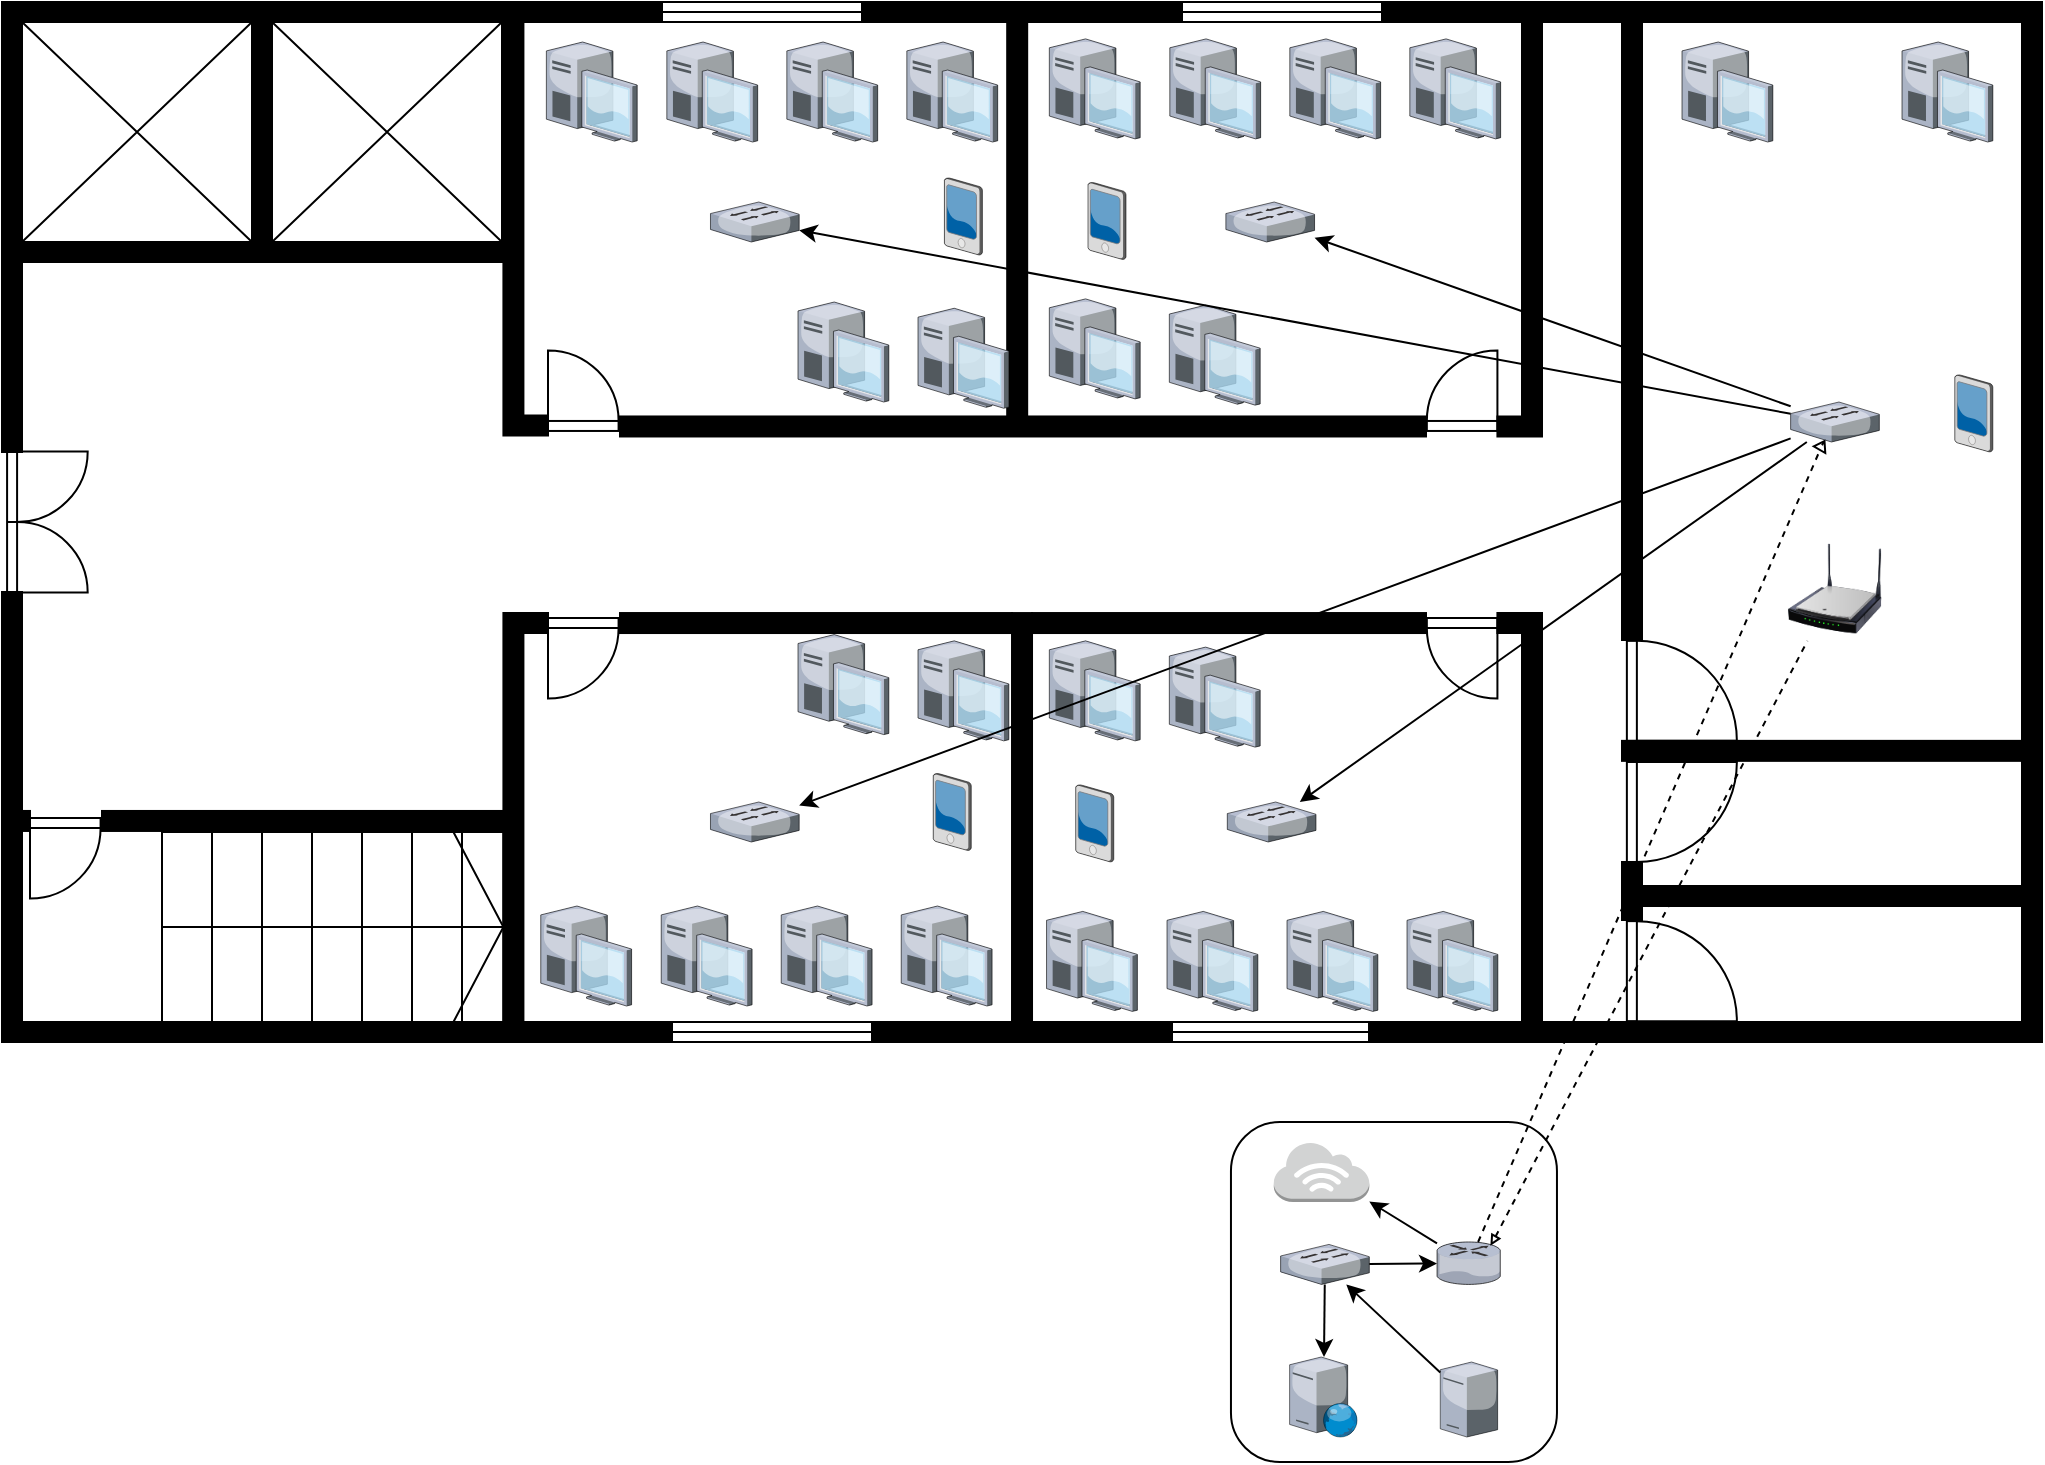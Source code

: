 <mxfile version="20.7.4" type="github" pages="4">
  <diagram name="Page-1" id="822b0af5-4adb-64df-f703-e8dfc1f81529">
    <mxGraphModel dx="1128" dy="743" grid="1" gridSize="10" guides="1" tooltips="1" connect="1" arrows="1" fold="1" page="1" pageScale="1" pageWidth="1100" pageHeight="850" background="none" math="0" shadow="0">
      <root>
        <mxCell id="0" />
        <mxCell id="1" parent="0" />
        <mxCell id="4DZiChfUT8zndWcMQZpZ-22" value="" style="rounded=1;whiteSpace=wrap;html=1;fillColor=none;" vertex="1" parent="1">
          <mxGeometry x="661.48" y="630" width="163" height="170" as="geometry" />
        </mxCell>
        <mxCell id="vATExKD3N9hfjGAkF_zN-27" value="" style="verticalLabelPosition=bottom;sketch=0;aspect=fixed;html=1;verticalAlign=top;strokeColor=none;align=center;outlineConnect=0;shape=mxgraph.citrix.switch;fillColor=none;" vertex="1" parent="1">
          <mxGeometry x="658.94" y="170" width="44.34" height="20" as="geometry" />
        </mxCell>
        <mxCell id="vATExKD3N9hfjGAkF_zN-35" value="" style="verticalLabelPosition=bottom;sketch=0;aspect=fixed;html=1;verticalAlign=top;strokeColor=none;align=center;outlineConnect=0;shape=mxgraph.citrix.switch;fillColor=none;" vertex="1" parent="1">
          <mxGeometry x="401.24" y="170" width="44.34" height="20" as="geometry" />
        </mxCell>
        <mxCell id="ZI1mlzHtkUxuq9lY3uml-7" value="" style="verticalLabelPosition=bottom;sketch=0;aspect=fixed;html=1;verticalAlign=top;strokeColor=none;align=center;outlineConnect=0;shape=mxgraph.citrix.switch;fillColor=none;" vertex="1" parent="1">
          <mxGeometry x="401.24" y="470" width="44.34" height="20" as="geometry" />
        </mxCell>
        <mxCell id="ZI1mlzHtkUxuq9lY3uml-14" value="" style="verticalLabelPosition=bottom;sketch=0;aspect=fixed;html=1;verticalAlign=top;strokeColor=none;align=center;outlineConnect=0;shape=mxgraph.citrix.switch;fillColor=none;" vertex="1" parent="1">
          <mxGeometry x="659.65" y="470" width="44.34" height="20" as="geometry" />
        </mxCell>
        <mxCell id="ZI1mlzHtkUxuq9lY3uml-16" value="" style="verticalLabelPosition=bottom;sketch=0;aspect=fixed;html=1;verticalAlign=top;strokeColor=none;align=center;outlineConnect=0;shape=mxgraph.citrix.desktop;fillColor=none;" vertex="1" parent="1">
          <mxGeometry x="887" y="90" width="45.41" height="50" as="geometry" />
        </mxCell>
        <mxCell id="ZI1mlzHtkUxuq9lY3uml-17" value="" style="verticalLabelPosition=bottom;sketch=0;aspect=fixed;html=1;verticalAlign=top;strokeColor=none;align=center;outlineConnect=0;shape=mxgraph.citrix.desktop;fillColor=none;" vertex="1" parent="1">
          <mxGeometry x="997" y="90" width="45.41" height="50" as="geometry" />
        </mxCell>
        <mxCell id="ZI1mlzHtkUxuq9lY3uml-22" value="" style="verticalLabelPosition=bottom;html=1;verticalAlign=top;align=center;shape=mxgraph.floorplan.wall;fillColor=strokeColor;rotation=-90;" vertex="1" parent="1">
          <mxGeometry x="447.71" y="172.24" width="213.77" height="10" as="geometry" />
        </mxCell>
        <mxCell id="ZI1mlzHtkUxuq9lY3uml-24" value="" style="verticalLabelPosition=bottom;html=1;verticalAlign=top;align=center;shape=mxgraph.floorplan.wall;fillColor=strokeColor;rotation=-90;" vertex="1" parent="1">
          <mxGeometry x="452.54" y="475" width="208.94" height="10" as="geometry" />
        </mxCell>
        <mxCell id="ZI1mlzHtkUxuq9lY3uml-28" value="" style="verticalLabelPosition=bottom;html=1;verticalAlign=top;align=center;shape=mxgraph.floorplan.elevator;fillColor=none;" vertex="1" parent="1">
          <mxGeometry x="182" y="80" width="115" height="110" as="geometry" />
        </mxCell>
        <mxCell id="ZI1mlzHtkUxuq9lY3uml-32" value="" style="verticalLabelPosition=bottom;html=1;verticalAlign=top;align=center;shape=mxgraph.floorplan.elevator;fillColor=none;" vertex="1" parent="1">
          <mxGeometry x="57" y="80" width="115" height="110" as="geometry" />
        </mxCell>
        <mxCell id="ZI1mlzHtkUxuq9lY3uml-33" value="" style="verticalLabelPosition=bottom;html=1;verticalAlign=top;align=center;shape=mxgraph.floorplan.doorDouble;aspect=fixed;fillColor=none;rotation=-90;" vertex="1" parent="1">
          <mxGeometry x="33" y="311.25" width="70.59" height="37.5" as="geometry" />
        </mxCell>
        <mxCell id="ZI1mlzHtkUxuq9lY3uml-35" value="" style="verticalLabelPosition=bottom;html=1;verticalAlign=top;align=center;shape=mxgraph.floorplan.wall;fillColor=strokeColor;" vertex="1" parent="1">
          <mxGeometry x="57.71" y="190" width="240" height="10" as="geometry" />
        </mxCell>
        <mxCell id="ZI1mlzHtkUxuq9lY3uml-39" value="" style="verticalLabelPosition=bottom;html=1;verticalAlign=top;align=center;shape=mxgraph.floorplan.stairs;fillColor=none;" vertex="1" parent="1">
          <mxGeometry x="127" y="485" width="170.71" height="95" as="geometry" />
        </mxCell>
        <mxCell id="ZI1mlzHtkUxuq9lY3uml-40" value="" style="verticalLabelPosition=bottom;html=1;verticalAlign=top;align=center;shape=mxgraph.floorplan.wall;fillColor=strokeColor;" vertex="1" parent="1">
          <mxGeometry x="97" y="474.48" width="200.71" height="10" as="geometry" />
        </mxCell>
        <mxCell id="ZI1mlzHtkUxuq9lY3uml-41" value="" style="verticalLabelPosition=bottom;html=1;verticalAlign=top;align=center;shape=mxgraph.floorplan.doorLeft;aspect=fixed;fillColor=none;" vertex="1" parent="1">
          <mxGeometry x="61" y="478" width="35.29" height="37.5" as="geometry" />
        </mxCell>
        <mxCell id="ZI1mlzHtkUxuq9lY3uml-43" value="" style="verticalLabelPosition=bottom;html=1;verticalAlign=top;align=center;shape=mxgraph.floorplan.wall;fillColor=strokeColor;" vertex="1" parent="1">
          <mxGeometry x="47" y="474.48" width="14" height="10" as="geometry" />
        </mxCell>
        <mxCell id="ZI1mlzHtkUxuq9lY3uml-44" value="" style="verticalLabelPosition=bottom;html=1;verticalAlign=top;align=center;shape=mxgraph.floorplan.wall;fillColor=strokeColor;" vertex="1" parent="1">
          <mxGeometry x="107" y="70" width="190.71" height="10" as="geometry" />
        </mxCell>
        <mxCell id="ZI1mlzHtkUxuq9lY3uml-45" value="" style="verticalLabelPosition=bottom;html=1;verticalAlign=top;align=center;shape=mxgraph.floorplan.wallCorner;fillColor=strokeColor;" vertex="1" parent="1">
          <mxGeometry x="47" y="70" width="100" height="100" as="geometry" />
        </mxCell>
        <mxCell id="ZI1mlzHtkUxuq9lY3uml-46" value="" style="verticalLabelPosition=bottom;html=1;verticalAlign=top;align=center;shape=mxgraph.floorplan.wall;fillColor=strokeColor;direction=south;" vertex="1" parent="1">
          <mxGeometry x="47" y="170" width="10" height="125" as="geometry" />
        </mxCell>
        <mxCell id="ZI1mlzHtkUxuq9lY3uml-47" value="" style="verticalLabelPosition=bottom;html=1;verticalAlign=top;align=center;shape=mxgraph.floorplan.wallCorner;fillColor=strokeColor;direction=north" vertex="1" parent="1">
          <mxGeometry x="47" y="490" width="100" height="100" as="geometry" />
        </mxCell>
        <mxCell id="ZI1mlzHtkUxuq9lY3uml-48" value="" style="verticalLabelPosition=bottom;html=1;verticalAlign=top;align=center;shape=mxgraph.floorplan.wall;fillColor=strokeColor;" vertex="1" parent="1">
          <mxGeometry x="132" y="580" width="250" height="10" as="geometry" />
        </mxCell>
        <mxCell id="ZI1mlzHtkUxuq9lY3uml-49" value="" style="verticalLabelPosition=bottom;html=1;verticalAlign=top;align=center;shape=mxgraph.floorplan.wall;fillColor=strokeColor;direction=south;" vertex="1" parent="1">
          <mxGeometry x="47" y="365" width="10" height="125" as="geometry" />
        </mxCell>
        <mxCell id="ZI1mlzHtkUxuq9lY3uml-51" value="" style="verticalLabelPosition=bottom;html=1;verticalAlign=top;align=center;shape=mxgraph.floorplan.wall;fillColor=strokeColor;" vertex="1" parent="1">
          <mxGeometry x="737" y="70" width="233" height="10" as="geometry" />
        </mxCell>
        <mxCell id="ZI1mlzHtkUxuq9lY3uml-52" value="" style="verticalLabelPosition=bottom;html=1;verticalAlign=top;align=center;shape=mxgraph.floorplan.wall;fillColor=strokeColor;" vertex="1" parent="1">
          <mxGeometry x="730.57" y="580" width="126.43" height="10" as="geometry" />
        </mxCell>
        <mxCell id="ZI1mlzHtkUxuq9lY3uml-53" value="" style="verticalLabelPosition=bottom;html=1;verticalAlign=top;align=center;shape=mxgraph.floorplan.wallCorner;fillColor=strokeColor;direction=west" vertex="1" parent="1">
          <mxGeometry x="857" y="440" width="210" height="150" as="geometry" />
        </mxCell>
        <mxCell id="ZI1mlzHtkUxuq9lY3uml-55" value="" style="verticalLabelPosition=bottom;html=1;verticalAlign=top;align=center;shape=mxgraph.floorplan.wall;fillColor=strokeColor;" vertex="1" parent="1">
          <mxGeometry x="290" y="70" width="87" height="10" as="geometry" />
        </mxCell>
        <mxCell id="ZI1mlzHtkUxuq9lY3uml-56" value="" style="verticalLabelPosition=bottom;html=1;verticalAlign=top;align=center;shape=mxgraph.floorplan.wall;fillColor=strokeColor;" vertex="1" parent="1">
          <mxGeometry x="477" y="70" width="160" height="10" as="geometry" />
        </mxCell>
        <mxCell id="ZI1mlzHtkUxuq9lY3uml-58" value="" style="verticalLabelPosition=bottom;html=1;verticalAlign=top;align=center;shape=mxgraph.floorplan.window;fillColor=none;" vertex="1" parent="1">
          <mxGeometry x="637" y="70" width="100" height="10" as="geometry" />
        </mxCell>
        <mxCell id="ZI1mlzHtkUxuq9lY3uml-59" value="" style="verticalLabelPosition=bottom;html=1;verticalAlign=top;align=center;shape=mxgraph.floorplan.window;fillColor=none;" vertex="1" parent="1">
          <mxGeometry x="377" y="70" width="100" height="10" as="geometry" />
        </mxCell>
        <mxCell id="ZI1mlzHtkUxuq9lY3uml-60" value="" style="verticalLabelPosition=bottom;html=1;verticalAlign=top;align=center;shape=mxgraph.floorplan.wallCorner;fillColor=strokeColor;direction=north;flipV=1;" vertex="1" parent="1">
          <mxGeometry x="297.71" y="375.52" width="22.29" height="214.48" as="geometry" />
        </mxCell>
        <mxCell id="ZI1mlzHtkUxuq9lY3uml-62" value="" style="verticalLabelPosition=bottom;html=1;verticalAlign=top;align=center;shape=mxgraph.floorplan.wall;fillColor=strokeColor;" vertex="1" parent="1">
          <mxGeometry x="482" y="580" width="150" height="10" as="geometry" />
        </mxCell>
        <mxCell id="ZI1mlzHtkUxuq9lY3uml-63" value="" style="verticalLabelPosition=bottom;html=1;verticalAlign=top;align=center;shape=mxgraph.floorplan.window;fillColor=none;" vertex="1" parent="1">
          <mxGeometry x="382" y="580" width="100" height="10" as="geometry" />
        </mxCell>
        <mxCell id="ZI1mlzHtkUxuq9lY3uml-64" value="" style="verticalLabelPosition=bottom;html=1;verticalAlign=top;align=center;shape=mxgraph.floorplan.window;fillColor=none;" vertex="1" parent="1">
          <mxGeometry x="630.57" y="580" width="100" height="10" as="geometry" />
        </mxCell>
        <mxCell id="ZI1mlzHtkUxuq9lY3uml-65" value="" style="verticalLabelPosition=bottom;html=1;verticalAlign=top;align=center;shape=mxgraph.floorplan.wall;fillColor=strokeColor;direction=south;" vertex="1" parent="1">
          <mxGeometry x="172" y="72.24" width="10" height="117.76" as="geometry" />
        </mxCell>
        <mxCell id="ZI1mlzHtkUxuq9lY3uml-68" value="" style="verticalLabelPosition=bottom;html=1;verticalAlign=top;align=center;shape=mxgraph.floorplan.wall;fillColor=strokeColor;" vertex="1" parent="1">
          <mxGeometry x="867" y="512" width="193" height="10" as="geometry" />
        </mxCell>
        <mxCell id="ZI1mlzHtkUxuq9lY3uml-69" value="" style="verticalLabelPosition=bottom;html=1;verticalAlign=top;align=center;shape=mxgraph.floorplan.doorRight;aspect=fixed;fillColor=none;rotation=-90;" vertex="1" parent="1">
          <mxGeometry x="861" y="448.43" width="50" height="53.13" as="geometry" />
        </mxCell>
        <mxCell id="ZI1mlzHtkUxuq9lY3uml-70" value="" style="verticalLabelPosition=bottom;html=1;verticalAlign=top;align=center;shape=mxgraph.floorplan.doorRight;aspect=fixed;fillColor=none;rotation=-90;flipV=0;flipH=1;" vertex="1" parent="1">
          <mxGeometry x="861" y="528" width="50" height="53.13" as="geometry" />
        </mxCell>
        <mxCell id="ZI1mlzHtkUxuq9lY3uml-72" value="" style="verticalLabelPosition=bottom;html=1;verticalAlign=top;align=center;shape=mxgraph.floorplan.wall;fillColor=strokeColor;direction=south;" vertex="1" parent="1">
          <mxGeometry x="857" y="500" width="10" height="29" as="geometry" />
        </mxCell>
        <mxCell id="ZI1mlzHtkUxuq9lY3uml-78" value="" style="verticalLabelPosition=bottom;html=1;verticalAlign=top;align=center;shape=mxgraph.floorplan.doorRight;aspect=fixed;fillColor=none;rotation=-90;flipV=0;flipH=1;" vertex="1" parent="1">
          <mxGeometry x="861" y="387.87" width="50" height="53.13" as="geometry" />
        </mxCell>
        <mxCell id="ZI1mlzHtkUxuq9lY3uml-79" value="" style="verticalLabelPosition=bottom;html=1;verticalAlign=top;align=center;shape=mxgraph.floorplan.wallCorner;fillColor=strokeColor;direction=south;" vertex="1" parent="1">
          <mxGeometry x="967" y="70" width="100" height="370" as="geometry" />
        </mxCell>
        <mxCell id="ZI1mlzHtkUxuq9lY3uml-81" value="" style="verticalLabelPosition=bottom;html=1;verticalAlign=top;align=center;shape=mxgraph.floorplan.wall;fillColor=strokeColor;" vertex="1" parent="1">
          <mxGeometry x="857" y="439.43" width="200" height="10" as="geometry" />
        </mxCell>
        <mxCell id="ZI1mlzHtkUxuq9lY3uml-82" value="" style="verticalLabelPosition=bottom;html=1;verticalAlign=top;align=center;shape=mxgraph.floorplan.wall;fillColor=strokeColor;direction=south;" vertex="1" parent="1">
          <mxGeometry x="857" y="80" width="10" height="309" as="geometry" />
        </mxCell>
        <mxCell id="ZI1mlzHtkUxuq9lY3uml-83" value="" style="shape=image;html=1;verticalAlign=top;verticalLabelPosition=bottom;labelBackgroundColor=#ffffff;imageAspect=0;aspect=fixed;image=https://cdn1.iconfinder.com/data/icons/bootstrap/16/badge-wc-128.png;fillColor=none;" vertex="1" parent="1">
          <mxGeometry x="934.87" y="451.38" width="57.25" height="57.25" as="geometry" />
        </mxCell>
        <mxCell id="ZI1mlzHtkUxuq9lY3uml-84" value="" style="shape=image;html=1;verticalAlign=top;verticalLabelPosition=bottom;labelBackgroundColor=#ffffff;imageAspect=0;aspect=fixed;image=https://cdn1.iconfinder.com/data/icons/bootstrap/16/badge-wc-128.png;fillColor=none;" vertex="1" parent="1">
          <mxGeometry x="933.37" y="523.88" width="57.25" height="57.25" as="geometry" />
        </mxCell>
        <mxCell id="ijFC-YjKq6BrAdMc48pR-1" value="" style="verticalLabelPosition=bottom;sketch=0;aspect=fixed;html=1;verticalAlign=top;strokeColor=none;align=center;outlineConnect=0;shape=mxgraph.citrix.desktop;fillColor=none;" vertex="1" parent="1">
          <mxGeometry x="319.18" y="90" width="45.41" height="50" as="geometry" />
        </mxCell>
        <mxCell id="ijFC-YjKq6BrAdMc48pR-2" value="" style="verticalLabelPosition=bottom;sketch=0;aspect=fixed;html=1;verticalAlign=top;strokeColor=none;align=center;outlineConnect=0;shape=mxgraph.citrix.desktop;fillColor=none;" vertex="1" parent="1">
          <mxGeometry x="499.42" y="90" width="45.41" height="50" as="geometry" />
        </mxCell>
        <mxCell id="ijFC-YjKq6BrAdMc48pR-3" value="" style="verticalLabelPosition=bottom;sketch=0;aspect=fixed;html=1;verticalAlign=top;strokeColor=none;align=center;outlineConnect=0;shape=mxgraph.citrix.desktop;fillColor=none;" vertex="1" parent="1">
          <mxGeometry x="439.42" y="90" width="45.41" height="50" as="geometry" />
        </mxCell>
        <mxCell id="ijFC-YjKq6BrAdMc48pR-4" value="" style="verticalLabelPosition=bottom;sketch=0;aspect=fixed;html=1;verticalAlign=top;strokeColor=none;align=center;outlineConnect=0;shape=mxgraph.citrix.desktop;fillColor=none;" vertex="1" parent="1">
          <mxGeometry x="379.42" y="90" width="45.41" height="50" as="geometry" />
        </mxCell>
        <mxCell id="ijFC-YjKq6BrAdMc48pR-5" value="" style="verticalLabelPosition=bottom;sketch=0;aspect=fixed;html=1;verticalAlign=top;strokeColor=none;align=center;outlineConnect=0;shape=mxgraph.citrix.desktop;fillColor=none;" vertex="1" parent="1">
          <mxGeometry x="445.0" y="220" width="45.41" height="50" as="geometry" />
        </mxCell>
        <mxCell id="ijFC-YjKq6BrAdMc48pR-6" value="" style="verticalLabelPosition=bottom;sketch=0;aspect=fixed;html=1;verticalAlign=top;strokeColor=none;align=center;outlineConnect=0;shape=mxgraph.citrix.desktop;fillColor=none;" vertex="1" parent="1">
          <mxGeometry x="505" y="223.13" width="45.41" height="50" as="geometry" />
        </mxCell>
        <mxCell id="ijFC-YjKq6BrAdMc48pR-7" value="" style="verticalLabelPosition=bottom;sketch=0;aspect=fixed;html=1;verticalAlign=top;strokeColor=none;align=center;outlineConnect=0;shape=mxgraph.citrix.desktop;fillColor=none;" vertex="1" parent="1">
          <mxGeometry x="570.67" y="88.44" width="45.41" height="50" as="geometry" />
        </mxCell>
        <mxCell id="ijFC-YjKq6BrAdMc48pR-8" value="" style="verticalLabelPosition=bottom;sketch=0;aspect=fixed;html=1;verticalAlign=top;strokeColor=none;align=center;outlineConnect=0;shape=mxgraph.citrix.desktop;fillColor=none;" vertex="1" parent="1">
          <mxGeometry x="750.91" y="88.44" width="45.41" height="50" as="geometry" />
        </mxCell>
        <mxCell id="ijFC-YjKq6BrAdMc48pR-9" value="" style="verticalLabelPosition=bottom;sketch=0;aspect=fixed;html=1;verticalAlign=top;strokeColor=none;align=center;outlineConnect=0;shape=mxgraph.citrix.desktop;fillColor=none;" vertex="1" parent="1">
          <mxGeometry x="690.91" y="88.44" width="45.41" height="50" as="geometry" />
        </mxCell>
        <mxCell id="ijFC-YjKq6BrAdMc48pR-10" value="" style="verticalLabelPosition=bottom;sketch=0;aspect=fixed;html=1;verticalAlign=top;strokeColor=none;align=center;outlineConnect=0;shape=mxgraph.citrix.desktop;fillColor=none;" vertex="1" parent="1">
          <mxGeometry x="630.91" y="88.44" width="45.41" height="50" as="geometry" />
        </mxCell>
        <mxCell id="ijFC-YjKq6BrAdMc48pR-11" value="" style="verticalLabelPosition=bottom;sketch=0;aspect=fixed;html=1;verticalAlign=top;strokeColor=none;align=center;outlineConnect=0;shape=mxgraph.citrix.desktop;fillColor=none;" vertex="1" parent="1">
          <mxGeometry x="570.67" y="218.44" width="45.41" height="50" as="geometry" />
        </mxCell>
        <mxCell id="ijFC-YjKq6BrAdMc48pR-12" value="" style="verticalLabelPosition=bottom;sketch=0;aspect=fixed;html=1;verticalAlign=top;strokeColor=none;align=center;outlineConnect=0;shape=mxgraph.citrix.desktop;fillColor=none;" vertex="1" parent="1">
          <mxGeometry x="630.67" y="221.57" width="45.41" height="50" as="geometry" />
        </mxCell>
        <mxCell id="ijFC-YjKq6BrAdMc48pR-19" value="" style="verticalLabelPosition=bottom;sketch=0;aspect=fixed;html=1;verticalAlign=top;strokeColor=none;align=center;outlineConnect=0;shape=mxgraph.citrix.desktop;fillColor=none;" vertex="1" parent="1">
          <mxGeometry x="316.38" y="522" width="45.41" height="50" as="geometry" />
        </mxCell>
        <mxCell id="ijFC-YjKq6BrAdMc48pR-20" value="" style="verticalLabelPosition=bottom;sketch=0;aspect=fixed;html=1;verticalAlign=top;strokeColor=none;align=center;outlineConnect=0;shape=mxgraph.citrix.desktop;fillColor=none;" vertex="1" parent="1">
          <mxGeometry x="496.62" y="522" width="45.41" height="50" as="geometry" />
        </mxCell>
        <mxCell id="ijFC-YjKq6BrAdMc48pR-21" value="" style="verticalLabelPosition=bottom;sketch=0;aspect=fixed;html=1;verticalAlign=top;strokeColor=none;align=center;outlineConnect=0;shape=mxgraph.citrix.desktop;fillColor=none;" vertex="1" parent="1">
          <mxGeometry x="436.62" y="522" width="45.41" height="50" as="geometry" />
        </mxCell>
        <mxCell id="ijFC-YjKq6BrAdMc48pR-22" value="" style="verticalLabelPosition=bottom;sketch=0;aspect=fixed;html=1;verticalAlign=top;strokeColor=none;align=center;outlineConnect=0;shape=mxgraph.citrix.desktop;fillColor=none;" vertex="1" parent="1">
          <mxGeometry x="376.62" y="522" width="45.41" height="50" as="geometry" />
        </mxCell>
        <mxCell id="ijFC-YjKq6BrAdMc48pR-23" value="" style="verticalLabelPosition=bottom;sketch=0;aspect=fixed;html=1;verticalAlign=top;strokeColor=none;align=center;outlineConnect=0;shape=mxgraph.citrix.desktop;fillColor=none;" vertex="1" parent="1">
          <mxGeometry x="445.0" y="386.3" width="45.41" height="50" as="geometry" />
        </mxCell>
        <mxCell id="ijFC-YjKq6BrAdMc48pR-24" value="" style="verticalLabelPosition=bottom;sketch=0;aspect=fixed;html=1;verticalAlign=top;strokeColor=none;align=center;outlineConnect=0;shape=mxgraph.citrix.desktop;fillColor=none;" vertex="1" parent="1">
          <mxGeometry x="505" y="389.43" width="45.41" height="50" as="geometry" />
        </mxCell>
        <mxCell id="ijFC-YjKq6BrAdMc48pR-25" value="" style="verticalLabelPosition=bottom;sketch=0;aspect=fixed;html=1;verticalAlign=top;strokeColor=none;align=center;outlineConnect=0;shape=mxgraph.citrix.desktop;fillColor=none;" vertex="1" parent="1">
          <mxGeometry x="569.27" y="524.7" width="45.41" height="50" as="geometry" />
        </mxCell>
        <mxCell id="ijFC-YjKq6BrAdMc48pR-26" value="" style="verticalLabelPosition=bottom;sketch=0;aspect=fixed;html=1;verticalAlign=top;strokeColor=none;align=center;outlineConnect=0;shape=mxgraph.citrix.desktop;fillColor=none;" vertex="1" parent="1">
          <mxGeometry x="749.51" y="524.7" width="45.41" height="50" as="geometry" />
        </mxCell>
        <mxCell id="ijFC-YjKq6BrAdMc48pR-27" value="" style="verticalLabelPosition=bottom;sketch=0;aspect=fixed;html=1;verticalAlign=top;strokeColor=none;align=center;outlineConnect=0;shape=mxgraph.citrix.desktop;fillColor=none;" vertex="1" parent="1">
          <mxGeometry x="689.51" y="524.7" width="45.41" height="50" as="geometry" />
        </mxCell>
        <mxCell id="ijFC-YjKq6BrAdMc48pR-28" value="" style="verticalLabelPosition=bottom;sketch=0;aspect=fixed;html=1;verticalAlign=top;strokeColor=none;align=center;outlineConnect=0;shape=mxgraph.citrix.desktop;fillColor=none;" vertex="1" parent="1">
          <mxGeometry x="629.51" y="524.7" width="45.41" height="50" as="geometry" />
        </mxCell>
        <mxCell id="ijFC-YjKq6BrAdMc48pR-29" value="" style="verticalLabelPosition=bottom;sketch=0;aspect=fixed;html=1;verticalAlign=top;strokeColor=none;align=center;outlineConnect=0;shape=mxgraph.citrix.desktop;fillColor=none;" vertex="1" parent="1">
          <mxGeometry x="570.67" y="389.43" width="45.41" height="50" as="geometry" />
        </mxCell>
        <mxCell id="ijFC-YjKq6BrAdMc48pR-30" value="" style="verticalLabelPosition=bottom;sketch=0;aspect=fixed;html=1;verticalAlign=top;strokeColor=none;align=center;outlineConnect=0;shape=mxgraph.citrix.desktop;fillColor=none;" vertex="1" parent="1">
          <mxGeometry x="630.67" y="392.56" width="45.41" height="50" as="geometry" />
        </mxCell>
        <mxCell id="jVsXeb-QjFg2LpPO75mU-2" value="" style="verticalLabelPosition=bottom;html=1;verticalAlign=top;align=center;shape=mxgraph.floorplan.doorLeft;aspect=fixed;fillColor=none;" vertex="1" parent="1">
          <mxGeometry x="320" y="378" width="35.29" height="37.5" as="geometry" />
        </mxCell>
        <mxCell id="jVsXeb-QjFg2LpPO75mU-3" value="" style="verticalLabelPosition=bottom;html=1;verticalAlign=top;align=center;shape=mxgraph.floorplan.wall;fillColor=strokeColor;" vertex="1" parent="1">
          <mxGeometry x="356" y="375.52" width="196" height="10" as="geometry" />
        </mxCell>
        <mxCell id="jVsXeb-QjFg2LpPO75mU-4" value="" style="verticalLabelPosition=bottom;html=1;verticalAlign=top;align=center;shape=mxgraph.floorplan.wallCorner;fillColor=strokeColor;direction=north;flipV=1;flipH=1;" vertex="1" parent="1">
          <mxGeometry x="794.71" y="375.52" width="22.29" height="214.48" as="geometry" />
        </mxCell>
        <mxCell id="jVsXeb-QjFg2LpPO75mU-5" value="" style="verticalLabelPosition=bottom;html=1;verticalAlign=top;align=center;shape=mxgraph.floorplan.doorLeft;aspect=fixed;fillColor=none;flipH=1;" vertex="1" parent="1">
          <mxGeometry x="759.42" y="378" width="35.29" height="37.5" as="geometry" />
        </mxCell>
        <mxCell id="jVsXeb-QjFg2LpPO75mU-6" value="" style="verticalLabelPosition=bottom;html=1;verticalAlign=top;align=center;shape=mxgraph.floorplan.wall;fillColor=strokeColor;flipH=1;" vertex="1" parent="1">
          <mxGeometry x="562" y="375.52" width="197" height="10" as="geometry" />
        </mxCell>
        <mxCell id="LBQ_-fpCyiarHvmc0Yjy-1" value="" style="verticalLabelPosition=bottom;html=1;verticalAlign=top;align=center;shape=mxgraph.floorplan.wallCorner;fillColor=strokeColor;direction=north;flipV=0;flipH=1;" vertex="1" parent="1">
          <mxGeometry x="794.71" y="72.76" width="22.29" height="214.48" as="geometry" />
        </mxCell>
        <mxCell id="LBQ_-fpCyiarHvmc0Yjy-2" value="" style="verticalLabelPosition=bottom;html=1;verticalAlign=top;align=center;shape=mxgraph.floorplan.wall;fillColor=strokeColor;flipH=1;flipV=0;" vertex="1" parent="1">
          <mxGeometry x="356" y="277.24" width="403" height="10" as="geometry" />
        </mxCell>
        <mxCell id="LBQ_-fpCyiarHvmc0Yjy-3" value="" style="verticalLabelPosition=bottom;html=1;verticalAlign=top;align=center;shape=mxgraph.floorplan.doorLeft;aspect=fixed;fillColor=none;flipH=1;flipV=1;" vertex="1" parent="1">
          <mxGeometry x="759.42" y="246.98" width="35.29" height="37.5" as="geometry" />
        </mxCell>
        <mxCell id="LBQ_-fpCyiarHvmc0Yjy-4" value="" style="verticalLabelPosition=bottom;html=1;verticalAlign=top;align=center;shape=mxgraph.floorplan.wallCorner;fillColor=strokeColor;direction=north;flipV=0;" vertex="1" parent="1">
          <mxGeometry x="297.71" y="72.24" width="22.29" height="214.48" as="geometry" />
        </mxCell>
        <mxCell id="LBQ_-fpCyiarHvmc0Yjy-5" value="" style="verticalLabelPosition=bottom;html=1;verticalAlign=top;align=center;shape=mxgraph.floorplan.doorLeft;aspect=fixed;fillColor=none;flipV=1;" vertex="1" parent="1">
          <mxGeometry x="320" y="246.98" width="35.29" height="37.5" as="geometry" />
        </mxCell>
        <mxCell id="LBQ_-fpCyiarHvmc0Yjy-6" value="" style="verticalLabelPosition=bottom;sketch=0;aspect=fixed;html=1;verticalAlign=top;strokeColor=none;align=center;outlineConnect=0;shape=mxgraph.citrix.switch;fillColor=none;" vertex="1" parent="1">
          <mxGeometry x="941.32" y="270" width="44.34" height="20" as="geometry" />
        </mxCell>
        <mxCell id="4DZiChfUT8zndWcMQZpZ-1" value="" style="image;html=1;image=img/lib/clip_art/networking/Wireless_Router_N_128x128.png;fillColor=none;flipV=0;flipH=1;" vertex="1" parent="1">
          <mxGeometry x="939.99" y="336.87" width="47" height="52.56" as="geometry" />
        </mxCell>
        <mxCell id="4DZiChfUT8zndWcMQZpZ-2" value="" style="endArrow=classic;html=1;rounded=0;" edge="1" parent="1" source="LBQ_-fpCyiarHvmc0Yjy-6" target="ZI1mlzHtkUxuq9lY3uml-14">
          <mxGeometry width="50" height="50" relative="1" as="geometry">
            <mxPoint x="800" y="420" as="sourcePoint" />
            <mxPoint x="850" y="370" as="targetPoint" />
          </mxGeometry>
        </mxCell>
        <mxCell id="4DZiChfUT8zndWcMQZpZ-3" value="" style="endArrow=classic;html=1;rounded=0;" edge="1" parent="1" source="LBQ_-fpCyiarHvmc0Yjy-6" target="ZI1mlzHtkUxuq9lY3uml-7">
          <mxGeometry width="50" height="50" relative="1" as="geometry">
            <mxPoint x="800" y="420" as="sourcePoint" />
            <mxPoint x="850" y="370" as="targetPoint" />
          </mxGeometry>
        </mxCell>
        <mxCell id="4DZiChfUT8zndWcMQZpZ-4" value="" style="endArrow=classic;html=1;rounded=0;" edge="1" parent="1" source="LBQ_-fpCyiarHvmc0Yjy-6" target="vATExKD3N9hfjGAkF_zN-27">
          <mxGeometry width="50" height="50" relative="1" as="geometry">
            <mxPoint x="800" y="310" as="sourcePoint" />
            <mxPoint x="850" y="260" as="targetPoint" />
          </mxGeometry>
        </mxCell>
        <mxCell id="4DZiChfUT8zndWcMQZpZ-5" value="" style="endArrow=classic;html=1;rounded=0;" edge="1" parent="1" source="LBQ_-fpCyiarHvmc0Yjy-6" target="vATExKD3N9hfjGAkF_zN-35">
          <mxGeometry width="50" height="50" relative="1" as="geometry">
            <mxPoint x="800" y="310" as="sourcePoint" />
            <mxPoint x="850" y="260" as="targetPoint" />
          </mxGeometry>
        </mxCell>
        <mxCell id="4DZiChfUT8zndWcMQZpZ-7" value="" style="outlineConnect=0;dashed=0;verticalLabelPosition=bottom;verticalAlign=top;align=center;html=1;shape=mxgraph.aws3.internet_3;fillColor=#D2D3D3;gradientColor=none;" vertex="1" parent="1">
          <mxGeometry x="682.9" y="640" width="47.75" height="30" as="geometry" />
        </mxCell>
        <mxCell id="4DZiChfUT8zndWcMQZpZ-9" value="" style="verticalLabelPosition=bottom;sketch=0;aspect=fixed;html=1;verticalAlign=top;strokeColor=none;align=center;outlineConnect=0;shape=mxgraph.citrix.router;fillColor=none;" vertex="1" parent="1">
          <mxGeometry x="764.5" y="690" width="31.96" height="21.21" as="geometry" />
        </mxCell>
        <mxCell id="4DZiChfUT8zndWcMQZpZ-10" value="" style="verticalLabelPosition=bottom;sketch=0;aspect=fixed;html=1;verticalAlign=top;strokeColor=none;align=center;outlineConnect=0;shape=mxgraph.citrix.switch;fillColor=none;" vertex="1" parent="1">
          <mxGeometry x="686.31" y="691.21" width="44.34" height="20" as="geometry" />
        </mxCell>
        <mxCell id="4DZiChfUT8zndWcMQZpZ-11" value="" style="verticalLabelPosition=bottom;sketch=0;aspect=fixed;html=1;verticalAlign=top;strokeColor=none;align=center;outlineConnect=0;shape=mxgraph.citrix.web_server;fillColor=none;" vertex="1" parent="1">
          <mxGeometry x="690.8" y="747.5" width="34" height="40" as="geometry" />
        </mxCell>
        <mxCell id="4DZiChfUT8zndWcMQZpZ-12" value="" style="verticalLabelPosition=bottom;sketch=0;aspect=fixed;html=1;verticalAlign=top;strokeColor=none;align=center;outlineConnect=0;shape=mxgraph.citrix.license_server;fillColor=none;" vertex="1" parent="1">
          <mxGeometry x="766.14" y="750" width="28.68" height="37.5" as="geometry" />
        </mxCell>
        <mxCell id="4DZiChfUT8zndWcMQZpZ-13" value="" style="endArrow=classic;html=1;rounded=0;" edge="1" parent="1" source="4DZiChfUT8zndWcMQZpZ-12" target="4DZiChfUT8zndWcMQZpZ-10">
          <mxGeometry width="50" height="50" relative="1" as="geometry">
            <mxPoint x="804.48" y="730" as="sourcePoint" />
            <mxPoint x="854.48" y="680" as="targetPoint" />
          </mxGeometry>
        </mxCell>
        <mxCell id="4DZiChfUT8zndWcMQZpZ-16" value="" style="endArrow=classic;html=1;rounded=0;" edge="1" parent="1" source="4DZiChfUT8zndWcMQZpZ-9" target="4DZiChfUT8zndWcMQZpZ-7">
          <mxGeometry width="50" height="50" relative="1" as="geometry">
            <mxPoint x="804.48" y="730" as="sourcePoint" />
            <mxPoint x="854.48" y="680" as="targetPoint" />
          </mxGeometry>
        </mxCell>
        <mxCell id="4DZiChfUT8zndWcMQZpZ-18" value="" style="endArrow=classic;html=1;rounded=0;" edge="1" parent="1" source="4DZiChfUT8zndWcMQZpZ-10" target="4DZiChfUT8zndWcMQZpZ-9">
          <mxGeometry width="50" height="50" relative="1" as="geometry">
            <mxPoint x="804.48" y="730" as="sourcePoint" />
            <mxPoint x="854.48" y="680" as="targetPoint" />
          </mxGeometry>
        </mxCell>
        <mxCell id="4DZiChfUT8zndWcMQZpZ-21" value="" style="endArrow=classic;html=1;rounded=0;" edge="1" parent="1" source="4DZiChfUT8zndWcMQZpZ-10" target="4DZiChfUT8zndWcMQZpZ-11">
          <mxGeometry width="50" height="50" relative="1" as="geometry">
            <mxPoint x="804.48" y="730" as="sourcePoint" />
            <mxPoint x="854.48" y="680" as="targetPoint" />
          </mxGeometry>
        </mxCell>
        <mxCell id="4DZiChfUT8zndWcMQZpZ-24" value="" style="endArrow=none;dashed=1;html=1;rounded=0;startArrow=none;" edge="1" parent="1" source="4DZiChfUT8zndWcMQZpZ-28" target="LBQ_-fpCyiarHvmc0Yjy-6">
          <mxGeometry width="50" height="50" relative="1" as="geometry">
            <mxPoint x="720" y="510" as="sourcePoint" />
            <mxPoint x="770" y="460" as="targetPoint" />
          </mxGeometry>
        </mxCell>
        <mxCell id="4DZiChfUT8zndWcMQZpZ-25" value="" style="endArrow=none;dashed=1;html=1;rounded=0;startArrow=none;" edge="1" parent="1" source="4DZiChfUT8zndWcMQZpZ-26" target="4DZiChfUT8zndWcMQZpZ-1">
          <mxGeometry width="50" height="50" relative="1" as="geometry">
            <mxPoint x="720" y="510" as="sourcePoint" />
            <mxPoint x="770" y="460" as="targetPoint" />
          </mxGeometry>
        </mxCell>
        <mxCell id="4DZiChfUT8zndWcMQZpZ-26" value="" style="triangle;whiteSpace=wrap;html=1;fillColor=none;aspect=fixed;rotation=120;" vertex="1" parent="1">
          <mxGeometry x="790.71" y="687" width="4.21" height="4.21" as="geometry" />
        </mxCell>
        <mxCell id="4DZiChfUT8zndWcMQZpZ-27" value="" style="endArrow=none;dashed=1;html=1;rounded=0;" edge="1" parent="1" source="4DZiChfUT8zndWcMQZpZ-9" target="4DZiChfUT8zndWcMQZpZ-26">
          <mxGeometry width="50" height="50" relative="1" as="geometry">
            <mxPoint x="786.231" y="690" as="sourcePoint" />
            <mxPoint x="949.238" y="389.43" as="targetPoint" />
          </mxGeometry>
        </mxCell>
        <mxCell id="4DZiChfUT8zndWcMQZpZ-28" value="" style="triangle;whiteSpace=wrap;html=1;fillColor=none;aspect=fixed;rotation=-60;" vertex="1" parent="1">
          <mxGeometry x="954.5" y="288.33" width="5" height="6.67" as="geometry" />
        </mxCell>
        <mxCell id="4DZiChfUT8zndWcMQZpZ-29" value="" style="endArrow=none;dashed=1;html=1;rounded=0;" edge="1" parent="1" source="4DZiChfUT8zndWcMQZpZ-9" target="4DZiChfUT8zndWcMQZpZ-28">
          <mxGeometry width="50" height="50" relative="1" as="geometry">
            <mxPoint x="785.094" y="690" as="sourcePoint" />
            <mxPoint x="959.139" y="290" as="targetPoint" />
          </mxGeometry>
        </mxCell>
        <mxCell id="4DZiChfUT8zndWcMQZpZ-30" value="" style="verticalLabelPosition=bottom;sketch=0;aspect=fixed;html=1;verticalAlign=top;strokeColor=none;align=center;outlineConnect=0;shape=mxgraph.citrix.pda;fillColor=none;" vertex="1" parent="1">
          <mxGeometry x="583.88" y="461.38" width="18.99" height="38.62" as="geometry" />
        </mxCell>
        <mxCell id="4DZiChfUT8zndWcMQZpZ-31" value="" style="verticalLabelPosition=bottom;sketch=0;aspect=fixed;html=1;verticalAlign=top;strokeColor=none;align=center;outlineConnect=0;shape=mxgraph.citrix.pda;fillColor=none;" vertex="1" parent="1">
          <mxGeometry x="512.63" y="455.69" width="18.99" height="38.62" as="geometry" />
        </mxCell>
        <mxCell id="4DZiChfUT8zndWcMQZpZ-32" value="" style="verticalLabelPosition=bottom;sketch=0;aspect=fixed;html=1;verticalAlign=top;strokeColor=none;align=center;outlineConnect=0;shape=mxgraph.citrix.pda;fillColor=none;" vertex="1" parent="1">
          <mxGeometry x="518.21" y="157.93" width="18.99" height="38.62" as="geometry" />
        </mxCell>
        <mxCell id="4DZiChfUT8zndWcMQZpZ-33" value="" style="verticalLabelPosition=bottom;sketch=0;aspect=fixed;html=1;verticalAlign=top;strokeColor=none;align=center;outlineConnect=0;shape=mxgraph.citrix.pda;fillColor=none;" vertex="1" parent="1">
          <mxGeometry x="590" y="160.17" width="18.99" height="38.62" as="geometry" />
        </mxCell>
        <mxCell id="4DZiChfUT8zndWcMQZpZ-34" value="" style="verticalLabelPosition=bottom;sketch=0;aspect=fixed;html=1;verticalAlign=top;strokeColor=none;align=center;outlineConnect=0;shape=mxgraph.citrix.pda;fillColor=none;" vertex="1" parent="1">
          <mxGeometry x="1023.42" y="256.38" width="18.99" height="38.62" as="geometry" />
        </mxCell>
      </root>
    </mxGraphModel>
  </diagram>
  <diagram name="Bản sao của Page-1" id="ldDlQiwcp_6VIRCOgI3i">
    <mxGraphModel dx="1354" dy="892" grid="1" gridSize="10" guides="1" tooltips="1" connect="1" arrows="1" fold="1" page="1" pageScale="1" pageWidth="1100" pageHeight="850" background="none" math="0" shadow="0">
      <root>
        <mxCell id="DQVFQDhAbt4gxg6HrbMx-0" />
        <mxCell id="DQVFQDhAbt4gxg6HrbMx-1" parent="DQVFQDhAbt4gxg6HrbMx-0" />
        <mxCell id="DQVFQDhAbt4gxg6HrbMx-2" value="" style="rounded=1;whiteSpace=wrap;html=1;fillColor=none;" vertex="1" parent="DQVFQDhAbt4gxg6HrbMx-1">
          <mxGeometry x="661.48" y="630" width="163" height="170" as="geometry" />
        </mxCell>
        <mxCell id="DQVFQDhAbt4gxg6HrbMx-3" value="" style="verticalLabelPosition=bottom;sketch=0;aspect=fixed;html=1;verticalAlign=top;strokeColor=none;align=center;outlineConnect=0;shape=mxgraph.citrix.switch;fillColor=none;" vertex="1" parent="DQVFQDhAbt4gxg6HrbMx-1">
          <mxGeometry x="658.94" y="170" width="44.34" height="20" as="geometry" />
        </mxCell>
        <mxCell id="DQVFQDhAbt4gxg6HrbMx-4" value="" style="verticalLabelPosition=bottom;sketch=0;aspect=fixed;html=1;verticalAlign=top;strokeColor=none;align=center;outlineConnect=0;shape=mxgraph.citrix.switch;fillColor=none;" vertex="1" parent="DQVFQDhAbt4gxg6HrbMx-1">
          <mxGeometry x="401.24" y="170" width="44.34" height="20" as="geometry" />
        </mxCell>
        <mxCell id="DQVFQDhAbt4gxg6HrbMx-5" value="" style="verticalLabelPosition=bottom;sketch=0;aspect=fixed;html=1;verticalAlign=top;strokeColor=none;align=center;outlineConnect=0;shape=mxgraph.citrix.switch;fillColor=none;" vertex="1" parent="DQVFQDhAbt4gxg6HrbMx-1">
          <mxGeometry x="401.24" y="470" width="44.34" height="20" as="geometry" />
        </mxCell>
        <mxCell id="DQVFQDhAbt4gxg6HrbMx-6" value="" style="verticalLabelPosition=bottom;sketch=0;aspect=fixed;html=1;verticalAlign=top;strokeColor=none;align=center;outlineConnect=0;shape=mxgraph.citrix.switch;fillColor=none;" vertex="1" parent="DQVFQDhAbt4gxg6HrbMx-1">
          <mxGeometry x="659.65" y="470" width="44.34" height="20" as="geometry" />
        </mxCell>
        <mxCell id="DQVFQDhAbt4gxg6HrbMx-7" value="" style="verticalLabelPosition=bottom;sketch=0;aspect=fixed;html=1;verticalAlign=top;strokeColor=none;align=center;outlineConnect=0;shape=mxgraph.citrix.desktop;fillColor=none;" vertex="1" parent="DQVFQDhAbt4gxg6HrbMx-1">
          <mxGeometry x="887" y="90" width="45.41" height="50" as="geometry" />
        </mxCell>
        <mxCell id="DQVFQDhAbt4gxg6HrbMx-8" value="" style="verticalLabelPosition=bottom;sketch=0;aspect=fixed;html=1;verticalAlign=top;strokeColor=none;align=center;outlineConnect=0;shape=mxgraph.citrix.desktop;fillColor=none;" vertex="1" parent="DQVFQDhAbt4gxg6HrbMx-1">
          <mxGeometry x="997" y="90" width="45.41" height="50" as="geometry" />
        </mxCell>
        <mxCell id="DQVFQDhAbt4gxg6HrbMx-9" value="" style="verticalLabelPosition=bottom;html=1;verticalAlign=top;align=center;shape=mxgraph.floorplan.wall;fillColor=strokeColor;rotation=-90;" vertex="1" parent="DQVFQDhAbt4gxg6HrbMx-1">
          <mxGeometry x="447.71" y="172.24" width="213.77" height="10" as="geometry" />
        </mxCell>
        <mxCell id="DQVFQDhAbt4gxg6HrbMx-10" value="" style="verticalLabelPosition=bottom;html=1;verticalAlign=top;align=center;shape=mxgraph.floorplan.wall;fillColor=strokeColor;rotation=-90;" vertex="1" parent="DQVFQDhAbt4gxg6HrbMx-1">
          <mxGeometry x="452.54" y="475" width="208.94" height="10" as="geometry" />
        </mxCell>
        <mxCell id="DQVFQDhAbt4gxg6HrbMx-11" value="" style="verticalLabelPosition=bottom;html=1;verticalAlign=top;align=center;shape=mxgraph.floorplan.elevator;fillColor=none;" vertex="1" parent="DQVFQDhAbt4gxg6HrbMx-1">
          <mxGeometry x="182" y="80" width="115" height="110" as="geometry" />
        </mxCell>
        <mxCell id="DQVFQDhAbt4gxg6HrbMx-12" value="" style="verticalLabelPosition=bottom;html=1;verticalAlign=top;align=center;shape=mxgraph.floorplan.elevator;fillColor=none;" vertex="1" parent="DQVFQDhAbt4gxg6HrbMx-1">
          <mxGeometry x="57" y="80" width="115" height="110" as="geometry" />
        </mxCell>
        <mxCell id="DQVFQDhAbt4gxg6HrbMx-13" value="" style="verticalLabelPosition=bottom;html=1;verticalAlign=top;align=center;shape=mxgraph.floorplan.doorDouble;aspect=fixed;fillColor=none;rotation=-90;" vertex="1" parent="DQVFQDhAbt4gxg6HrbMx-1">
          <mxGeometry x="33" y="311.25" width="70.59" height="37.5" as="geometry" />
        </mxCell>
        <mxCell id="DQVFQDhAbt4gxg6HrbMx-14" value="" style="verticalLabelPosition=bottom;html=1;verticalAlign=top;align=center;shape=mxgraph.floorplan.wall;fillColor=strokeColor;" vertex="1" parent="DQVFQDhAbt4gxg6HrbMx-1">
          <mxGeometry x="57.71" y="190" width="240" height="10" as="geometry" />
        </mxCell>
        <mxCell id="DQVFQDhAbt4gxg6HrbMx-15" value="" style="verticalLabelPosition=bottom;html=1;verticalAlign=top;align=center;shape=mxgraph.floorplan.stairs;fillColor=none;" vertex="1" parent="DQVFQDhAbt4gxg6HrbMx-1">
          <mxGeometry x="127" y="485" width="170.71" height="95" as="geometry" />
        </mxCell>
        <mxCell id="DQVFQDhAbt4gxg6HrbMx-16" value="" style="verticalLabelPosition=bottom;html=1;verticalAlign=top;align=center;shape=mxgraph.floorplan.wall;fillColor=strokeColor;" vertex="1" parent="DQVFQDhAbt4gxg6HrbMx-1">
          <mxGeometry x="97" y="474.48" width="200.71" height="10" as="geometry" />
        </mxCell>
        <mxCell id="DQVFQDhAbt4gxg6HrbMx-17" value="" style="verticalLabelPosition=bottom;html=1;verticalAlign=top;align=center;shape=mxgraph.floorplan.doorLeft;aspect=fixed;fillColor=none;" vertex="1" parent="DQVFQDhAbt4gxg6HrbMx-1">
          <mxGeometry x="61" y="478" width="35.29" height="37.5" as="geometry" />
        </mxCell>
        <mxCell id="DQVFQDhAbt4gxg6HrbMx-18" value="" style="verticalLabelPosition=bottom;html=1;verticalAlign=top;align=center;shape=mxgraph.floorplan.wall;fillColor=strokeColor;" vertex="1" parent="DQVFQDhAbt4gxg6HrbMx-1">
          <mxGeometry x="47" y="474.48" width="14" height="10" as="geometry" />
        </mxCell>
        <mxCell id="DQVFQDhAbt4gxg6HrbMx-19" value="" style="verticalLabelPosition=bottom;html=1;verticalAlign=top;align=center;shape=mxgraph.floorplan.wall;fillColor=strokeColor;" vertex="1" parent="DQVFQDhAbt4gxg6HrbMx-1">
          <mxGeometry x="107" y="70" width="190.71" height="10" as="geometry" />
        </mxCell>
        <mxCell id="DQVFQDhAbt4gxg6HrbMx-20" value="" style="verticalLabelPosition=bottom;html=1;verticalAlign=top;align=center;shape=mxgraph.floorplan.wallCorner;fillColor=strokeColor;" vertex="1" parent="DQVFQDhAbt4gxg6HrbMx-1">
          <mxGeometry x="47" y="70" width="100" height="100" as="geometry" />
        </mxCell>
        <mxCell id="DQVFQDhAbt4gxg6HrbMx-21" value="" style="verticalLabelPosition=bottom;html=1;verticalAlign=top;align=center;shape=mxgraph.floorplan.wall;fillColor=strokeColor;direction=south;" vertex="1" parent="DQVFQDhAbt4gxg6HrbMx-1">
          <mxGeometry x="47" y="170" width="10" height="125" as="geometry" />
        </mxCell>
        <mxCell id="DQVFQDhAbt4gxg6HrbMx-22" value="" style="verticalLabelPosition=bottom;html=1;verticalAlign=top;align=center;shape=mxgraph.floorplan.wallCorner;fillColor=strokeColor;direction=north" vertex="1" parent="DQVFQDhAbt4gxg6HrbMx-1">
          <mxGeometry x="47" y="490" width="100" height="100" as="geometry" />
        </mxCell>
        <mxCell id="DQVFQDhAbt4gxg6HrbMx-23" value="" style="verticalLabelPosition=bottom;html=1;verticalAlign=top;align=center;shape=mxgraph.floorplan.wall;fillColor=strokeColor;" vertex="1" parent="DQVFQDhAbt4gxg6HrbMx-1">
          <mxGeometry x="132" y="580" width="250" height="10" as="geometry" />
        </mxCell>
        <mxCell id="DQVFQDhAbt4gxg6HrbMx-24" value="" style="verticalLabelPosition=bottom;html=1;verticalAlign=top;align=center;shape=mxgraph.floorplan.wall;fillColor=strokeColor;direction=south;" vertex="1" parent="DQVFQDhAbt4gxg6HrbMx-1">
          <mxGeometry x="47" y="365" width="10" height="125" as="geometry" />
        </mxCell>
        <mxCell id="DQVFQDhAbt4gxg6HrbMx-25" value="" style="verticalLabelPosition=bottom;html=1;verticalAlign=top;align=center;shape=mxgraph.floorplan.wall;fillColor=strokeColor;" vertex="1" parent="DQVFQDhAbt4gxg6HrbMx-1">
          <mxGeometry x="737" y="70" width="233" height="10" as="geometry" />
        </mxCell>
        <mxCell id="DQVFQDhAbt4gxg6HrbMx-26" value="" style="verticalLabelPosition=bottom;html=1;verticalAlign=top;align=center;shape=mxgraph.floorplan.wall;fillColor=strokeColor;" vertex="1" parent="DQVFQDhAbt4gxg6HrbMx-1">
          <mxGeometry x="730.57" y="580" width="126.43" height="10" as="geometry" />
        </mxCell>
        <mxCell id="DQVFQDhAbt4gxg6HrbMx-27" value="" style="verticalLabelPosition=bottom;html=1;verticalAlign=top;align=center;shape=mxgraph.floorplan.wallCorner;fillColor=strokeColor;direction=west" vertex="1" parent="DQVFQDhAbt4gxg6HrbMx-1">
          <mxGeometry x="857" y="440" width="210" height="150" as="geometry" />
        </mxCell>
        <mxCell id="DQVFQDhAbt4gxg6HrbMx-28" value="" style="verticalLabelPosition=bottom;html=1;verticalAlign=top;align=center;shape=mxgraph.floorplan.wall;fillColor=strokeColor;" vertex="1" parent="DQVFQDhAbt4gxg6HrbMx-1">
          <mxGeometry x="290" y="70" width="87" height="10" as="geometry" />
        </mxCell>
        <mxCell id="DQVFQDhAbt4gxg6HrbMx-29" value="" style="verticalLabelPosition=bottom;html=1;verticalAlign=top;align=center;shape=mxgraph.floorplan.wall;fillColor=strokeColor;" vertex="1" parent="DQVFQDhAbt4gxg6HrbMx-1">
          <mxGeometry x="477" y="70" width="160" height="10" as="geometry" />
        </mxCell>
        <mxCell id="DQVFQDhAbt4gxg6HrbMx-30" value="" style="verticalLabelPosition=bottom;html=1;verticalAlign=top;align=center;shape=mxgraph.floorplan.window;fillColor=none;" vertex="1" parent="DQVFQDhAbt4gxg6HrbMx-1">
          <mxGeometry x="637" y="70" width="100" height="10" as="geometry" />
        </mxCell>
        <mxCell id="DQVFQDhAbt4gxg6HrbMx-31" value="" style="verticalLabelPosition=bottom;html=1;verticalAlign=top;align=center;shape=mxgraph.floorplan.window;fillColor=none;" vertex="1" parent="DQVFQDhAbt4gxg6HrbMx-1">
          <mxGeometry x="377" y="70" width="100" height="10" as="geometry" />
        </mxCell>
        <mxCell id="DQVFQDhAbt4gxg6HrbMx-32" value="" style="verticalLabelPosition=bottom;html=1;verticalAlign=top;align=center;shape=mxgraph.floorplan.wallCorner;fillColor=strokeColor;direction=north;flipV=1;" vertex="1" parent="DQVFQDhAbt4gxg6HrbMx-1">
          <mxGeometry x="297.71" y="375.52" width="22.29" height="214.48" as="geometry" />
        </mxCell>
        <mxCell id="DQVFQDhAbt4gxg6HrbMx-33" value="" style="verticalLabelPosition=bottom;html=1;verticalAlign=top;align=center;shape=mxgraph.floorplan.wall;fillColor=strokeColor;" vertex="1" parent="DQVFQDhAbt4gxg6HrbMx-1">
          <mxGeometry x="482" y="580" width="150" height="10" as="geometry" />
        </mxCell>
        <mxCell id="DQVFQDhAbt4gxg6HrbMx-34" value="" style="verticalLabelPosition=bottom;html=1;verticalAlign=top;align=center;shape=mxgraph.floorplan.window;fillColor=none;" vertex="1" parent="DQVFQDhAbt4gxg6HrbMx-1">
          <mxGeometry x="382" y="580" width="100" height="10" as="geometry" />
        </mxCell>
        <mxCell id="DQVFQDhAbt4gxg6HrbMx-35" value="" style="verticalLabelPosition=bottom;html=1;verticalAlign=top;align=center;shape=mxgraph.floorplan.window;fillColor=none;" vertex="1" parent="DQVFQDhAbt4gxg6HrbMx-1">
          <mxGeometry x="630.57" y="580" width="100" height="10" as="geometry" />
        </mxCell>
        <mxCell id="DQVFQDhAbt4gxg6HrbMx-36" value="" style="verticalLabelPosition=bottom;html=1;verticalAlign=top;align=center;shape=mxgraph.floorplan.wall;fillColor=strokeColor;direction=south;" vertex="1" parent="DQVFQDhAbt4gxg6HrbMx-1">
          <mxGeometry x="172" y="72.24" width="10" height="117.76" as="geometry" />
        </mxCell>
        <mxCell id="DQVFQDhAbt4gxg6HrbMx-37" value="" style="verticalLabelPosition=bottom;html=1;verticalAlign=top;align=center;shape=mxgraph.floorplan.wall;fillColor=strokeColor;" vertex="1" parent="DQVFQDhAbt4gxg6HrbMx-1">
          <mxGeometry x="867" y="512" width="193" height="10" as="geometry" />
        </mxCell>
        <mxCell id="DQVFQDhAbt4gxg6HrbMx-38" value="" style="verticalLabelPosition=bottom;html=1;verticalAlign=top;align=center;shape=mxgraph.floorplan.doorRight;aspect=fixed;fillColor=none;rotation=-90;" vertex="1" parent="DQVFQDhAbt4gxg6HrbMx-1">
          <mxGeometry x="861" y="448.43" width="50" height="53.13" as="geometry" />
        </mxCell>
        <mxCell id="DQVFQDhAbt4gxg6HrbMx-39" value="" style="verticalLabelPosition=bottom;html=1;verticalAlign=top;align=center;shape=mxgraph.floorplan.doorRight;aspect=fixed;fillColor=none;rotation=-90;flipV=0;flipH=1;" vertex="1" parent="DQVFQDhAbt4gxg6HrbMx-1">
          <mxGeometry x="861" y="528" width="50" height="53.13" as="geometry" />
        </mxCell>
        <mxCell id="DQVFQDhAbt4gxg6HrbMx-40" value="" style="verticalLabelPosition=bottom;html=1;verticalAlign=top;align=center;shape=mxgraph.floorplan.wall;fillColor=strokeColor;direction=south;" vertex="1" parent="DQVFQDhAbt4gxg6HrbMx-1">
          <mxGeometry x="857" y="500" width="10" height="29" as="geometry" />
        </mxCell>
        <mxCell id="DQVFQDhAbt4gxg6HrbMx-41" value="" style="verticalLabelPosition=bottom;html=1;verticalAlign=top;align=center;shape=mxgraph.floorplan.doorRight;aspect=fixed;fillColor=none;rotation=-90;flipV=0;flipH=1;" vertex="1" parent="DQVFQDhAbt4gxg6HrbMx-1">
          <mxGeometry x="861" y="387.87" width="50" height="53.13" as="geometry" />
        </mxCell>
        <mxCell id="DQVFQDhAbt4gxg6HrbMx-42" value="" style="verticalLabelPosition=bottom;html=1;verticalAlign=top;align=center;shape=mxgraph.floorplan.wallCorner;fillColor=strokeColor;direction=south;" vertex="1" parent="DQVFQDhAbt4gxg6HrbMx-1">
          <mxGeometry x="967" y="70" width="100" height="370" as="geometry" />
        </mxCell>
        <mxCell id="DQVFQDhAbt4gxg6HrbMx-43" value="" style="verticalLabelPosition=bottom;html=1;verticalAlign=top;align=center;shape=mxgraph.floorplan.wall;fillColor=strokeColor;" vertex="1" parent="DQVFQDhAbt4gxg6HrbMx-1">
          <mxGeometry x="857" y="439.43" width="200" height="10" as="geometry" />
        </mxCell>
        <mxCell id="DQVFQDhAbt4gxg6HrbMx-44" value="" style="verticalLabelPosition=bottom;html=1;verticalAlign=top;align=center;shape=mxgraph.floorplan.wall;fillColor=strokeColor;direction=south;" vertex="1" parent="DQVFQDhAbt4gxg6HrbMx-1">
          <mxGeometry x="857" y="80" width="10" height="309" as="geometry" />
        </mxCell>
        <mxCell id="DQVFQDhAbt4gxg6HrbMx-45" value="" style="shape=image;html=1;verticalAlign=top;verticalLabelPosition=bottom;labelBackgroundColor=#ffffff;imageAspect=0;aspect=fixed;image=https://cdn1.iconfinder.com/data/icons/bootstrap/16/badge-wc-128.png;fillColor=none;" vertex="1" parent="DQVFQDhAbt4gxg6HrbMx-1">
          <mxGeometry x="934.87" y="451.38" width="57.25" height="57.25" as="geometry" />
        </mxCell>
        <mxCell id="DQVFQDhAbt4gxg6HrbMx-46" value="" style="shape=image;html=1;verticalAlign=top;verticalLabelPosition=bottom;labelBackgroundColor=#ffffff;imageAspect=0;aspect=fixed;image=https://cdn1.iconfinder.com/data/icons/bootstrap/16/badge-wc-128.png;fillColor=none;" vertex="1" parent="DQVFQDhAbt4gxg6HrbMx-1">
          <mxGeometry x="933.37" y="523.88" width="57.25" height="57.25" as="geometry" />
        </mxCell>
        <mxCell id="DQVFQDhAbt4gxg6HrbMx-47" value="" style="verticalLabelPosition=bottom;sketch=0;aspect=fixed;html=1;verticalAlign=top;strokeColor=none;align=center;outlineConnect=0;shape=mxgraph.citrix.desktop;fillColor=none;" vertex="1" parent="DQVFQDhAbt4gxg6HrbMx-1">
          <mxGeometry x="319.18" y="90" width="45.41" height="50" as="geometry" />
        </mxCell>
        <mxCell id="DQVFQDhAbt4gxg6HrbMx-48" value="" style="verticalLabelPosition=bottom;sketch=0;aspect=fixed;html=1;verticalAlign=top;strokeColor=none;align=center;outlineConnect=0;shape=mxgraph.citrix.desktop;fillColor=none;" vertex="1" parent="DQVFQDhAbt4gxg6HrbMx-1">
          <mxGeometry x="499.42" y="90" width="45.41" height="50" as="geometry" />
        </mxCell>
        <mxCell id="DQVFQDhAbt4gxg6HrbMx-49" value="" style="verticalLabelPosition=bottom;sketch=0;aspect=fixed;html=1;verticalAlign=top;strokeColor=none;align=center;outlineConnect=0;shape=mxgraph.citrix.desktop;fillColor=none;" vertex="1" parent="DQVFQDhAbt4gxg6HrbMx-1">
          <mxGeometry x="439.42" y="90" width="45.41" height="50" as="geometry" />
        </mxCell>
        <mxCell id="DQVFQDhAbt4gxg6HrbMx-50" value="" style="verticalLabelPosition=bottom;sketch=0;aspect=fixed;html=1;verticalAlign=top;strokeColor=none;align=center;outlineConnect=0;shape=mxgraph.citrix.desktop;fillColor=none;" vertex="1" parent="DQVFQDhAbt4gxg6HrbMx-1">
          <mxGeometry x="379.42" y="90" width="45.41" height="50" as="geometry" />
        </mxCell>
        <mxCell id="DQVFQDhAbt4gxg6HrbMx-51" value="" style="verticalLabelPosition=bottom;sketch=0;aspect=fixed;html=1;verticalAlign=top;strokeColor=none;align=center;outlineConnect=0;shape=mxgraph.citrix.desktop;fillColor=none;" vertex="1" parent="DQVFQDhAbt4gxg6HrbMx-1">
          <mxGeometry x="445.0" y="220" width="45.41" height="50" as="geometry" />
        </mxCell>
        <mxCell id="DQVFQDhAbt4gxg6HrbMx-52" value="" style="verticalLabelPosition=bottom;sketch=0;aspect=fixed;html=1;verticalAlign=top;strokeColor=none;align=center;outlineConnect=0;shape=mxgraph.citrix.desktop;fillColor=none;" vertex="1" parent="DQVFQDhAbt4gxg6HrbMx-1">
          <mxGeometry x="505" y="223.13" width="45.41" height="50" as="geometry" />
        </mxCell>
        <mxCell id="DQVFQDhAbt4gxg6HrbMx-53" value="" style="verticalLabelPosition=bottom;sketch=0;aspect=fixed;html=1;verticalAlign=top;strokeColor=none;align=center;outlineConnect=0;shape=mxgraph.citrix.desktop;fillColor=none;" vertex="1" parent="DQVFQDhAbt4gxg6HrbMx-1">
          <mxGeometry x="570.67" y="88.44" width="45.41" height="50" as="geometry" />
        </mxCell>
        <mxCell id="DQVFQDhAbt4gxg6HrbMx-54" value="" style="verticalLabelPosition=bottom;sketch=0;aspect=fixed;html=1;verticalAlign=top;strokeColor=none;align=center;outlineConnect=0;shape=mxgraph.citrix.desktop;fillColor=none;" vertex="1" parent="DQVFQDhAbt4gxg6HrbMx-1">
          <mxGeometry x="750.91" y="88.44" width="45.41" height="50" as="geometry" />
        </mxCell>
        <mxCell id="DQVFQDhAbt4gxg6HrbMx-55" value="" style="verticalLabelPosition=bottom;sketch=0;aspect=fixed;html=1;verticalAlign=top;strokeColor=none;align=center;outlineConnect=0;shape=mxgraph.citrix.desktop;fillColor=none;" vertex="1" parent="DQVFQDhAbt4gxg6HrbMx-1">
          <mxGeometry x="690.91" y="88.44" width="45.41" height="50" as="geometry" />
        </mxCell>
        <mxCell id="DQVFQDhAbt4gxg6HrbMx-56" value="" style="verticalLabelPosition=bottom;sketch=0;aspect=fixed;html=1;verticalAlign=top;strokeColor=none;align=center;outlineConnect=0;shape=mxgraph.citrix.desktop;fillColor=none;" vertex="1" parent="DQVFQDhAbt4gxg6HrbMx-1">
          <mxGeometry x="630.91" y="88.44" width="45.41" height="50" as="geometry" />
        </mxCell>
        <mxCell id="DQVFQDhAbt4gxg6HrbMx-57" value="" style="verticalLabelPosition=bottom;sketch=0;aspect=fixed;html=1;verticalAlign=top;strokeColor=none;align=center;outlineConnect=0;shape=mxgraph.citrix.desktop;fillColor=none;" vertex="1" parent="DQVFQDhAbt4gxg6HrbMx-1">
          <mxGeometry x="570.67" y="218.44" width="45.41" height="50" as="geometry" />
        </mxCell>
        <mxCell id="DQVFQDhAbt4gxg6HrbMx-58" value="" style="verticalLabelPosition=bottom;sketch=0;aspect=fixed;html=1;verticalAlign=top;strokeColor=none;align=center;outlineConnect=0;shape=mxgraph.citrix.desktop;fillColor=none;" vertex="1" parent="DQVFQDhAbt4gxg6HrbMx-1">
          <mxGeometry x="630.67" y="221.57" width="45.41" height="50" as="geometry" />
        </mxCell>
        <mxCell id="DQVFQDhAbt4gxg6HrbMx-59" value="" style="verticalLabelPosition=bottom;sketch=0;aspect=fixed;html=1;verticalAlign=top;strokeColor=none;align=center;outlineConnect=0;shape=mxgraph.citrix.desktop;fillColor=none;" vertex="1" parent="DQVFQDhAbt4gxg6HrbMx-1">
          <mxGeometry x="316.38" y="522" width="45.41" height="50" as="geometry" />
        </mxCell>
        <mxCell id="DQVFQDhAbt4gxg6HrbMx-60" value="" style="verticalLabelPosition=bottom;sketch=0;aspect=fixed;html=1;verticalAlign=top;strokeColor=none;align=center;outlineConnect=0;shape=mxgraph.citrix.desktop;fillColor=none;" vertex="1" parent="DQVFQDhAbt4gxg6HrbMx-1">
          <mxGeometry x="496.62" y="522" width="45.41" height="50" as="geometry" />
        </mxCell>
        <mxCell id="DQVFQDhAbt4gxg6HrbMx-61" value="" style="verticalLabelPosition=bottom;sketch=0;aspect=fixed;html=1;verticalAlign=top;strokeColor=none;align=center;outlineConnect=0;shape=mxgraph.citrix.desktop;fillColor=none;" vertex="1" parent="DQVFQDhAbt4gxg6HrbMx-1">
          <mxGeometry x="436.62" y="522" width="45.41" height="50" as="geometry" />
        </mxCell>
        <mxCell id="DQVFQDhAbt4gxg6HrbMx-62" value="" style="verticalLabelPosition=bottom;sketch=0;aspect=fixed;html=1;verticalAlign=top;strokeColor=none;align=center;outlineConnect=0;shape=mxgraph.citrix.desktop;fillColor=none;" vertex="1" parent="DQVFQDhAbt4gxg6HrbMx-1">
          <mxGeometry x="376.62" y="522" width="45.41" height="50" as="geometry" />
        </mxCell>
        <mxCell id="DQVFQDhAbt4gxg6HrbMx-63" value="" style="verticalLabelPosition=bottom;sketch=0;aspect=fixed;html=1;verticalAlign=top;strokeColor=none;align=center;outlineConnect=0;shape=mxgraph.citrix.desktop;fillColor=none;" vertex="1" parent="DQVFQDhAbt4gxg6HrbMx-1">
          <mxGeometry x="445.0" y="386.3" width="45.41" height="50" as="geometry" />
        </mxCell>
        <mxCell id="DQVFQDhAbt4gxg6HrbMx-64" value="" style="verticalLabelPosition=bottom;sketch=0;aspect=fixed;html=1;verticalAlign=top;strokeColor=none;align=center;outlineConnect=0;shape=mxgraph.citrix.desktop;fillColor=none;" vertex="1" parent="DQVFQDhAbt4gxg6HrbMx-1">
          <mxGeometry x="505" y="389.43" width="45.41" height="50" as="geometry" />
        </mxCell>
        <mxCell id="DQVFQDhAbt4gxg6HrbMx-65" value="" style="verticalLabelPosition=bottom;sketch=0;aspect=fixed;html=1;verticalAlign=top;strokeColor=none;align=center;outlineConnect=0;shape=mxgraph.citrix.desktop;fillColor=none;" vertex="1" parent="DQVFQDhAbt4gxg6HrbMx-1">
          <mxGeometry x="569.27" y="524.7" width="45.41" height="50" as="geometry" />
        </mxCell>
        <mxCell id="DQVFQDhAbt4gxg6HrbMx-66" value="" style="verticalLabelPosition=bottom;sketch=0;aspect=fixed;html=1;verticalAlign=top;strokeColor=none;align=center;outlineConnect=0;shape=mxgraph.citrix.desktop;fillColor=none;" vertex="1" parent="DQVFQDhAbt4gxg6HrbMx-1">
          <mxGeometry x="749.51" y="524.7" width="45.41" height="50" as="geometry" />
        </mxCell>
        <mxCell id="DQVFQDhAbt4gxg6HrbMx-67" value="" style="verticalLabelPosition=bottom;sketch=0;aspect=fixed;html=1;verticalAlign=top;strokeColor=none;align=center;outlineConnect=0;shape=mxgraph.citrix.desktop;fillColor=none;" vertex="1" parent="DQVFQDhAbt4gxg6HrbMx-1">
          <mxGeometry x="689.51" y="524.7" width="45.41" height="50" as="geometry" />
        </mxCell>
        <mxCell id="DQVFQDhAbt4gxg6HrbMx-68" value="" style="verticalLabelPosition=bottom;sketch=0;aspect=fixed;html=1;verticalAlign=top;strokeColor=none;align=center;outlineConnect=0;shape=mxgraph.citrix.desktop;fillColor=none;" vertex="1" parent="DQVFQDhAbt4gxg6HrbMx-1">
          <mxGeometry x="629.51" y="524.7" width="45.41" height="50" as="geometry" />
        </mxCell>
        <mxCell id="DQVFQDhAbt4gxg6HrbMx-69" value="" style="verticalLabelPosition=bottom;sketch=0;aspect=fixed;html=1;verticalAlign=top;strokeColor=none;align=center;outlineConnect=0;shape=mxgraph.citrix.desktop;fillColor=none;" vertex="1" parent="DQVFQDhAbt4gxg6HrbMx-1">
          <mxGeometry x="570.67" y="389.43" width="45.41" height="50" as="geometry" />
        </mxCell>
        <mxCell id="DQVFQDhAbt4gxg6HrbMx-70" value="" style="verticalLabelPosition=bottom;sketch=0;aspect=fixed;html=1;verticalAlign=top;strokeColor=none;align=center;outlineConnect=0;shape=mxgraph.citrix.desktop;fillColor=none;" vertex="1" parent="DQVFQDhAbt4gxg6HrbMx-1">
          <mxGeometry x="630.67" y="392.56" width="45.41" height="50" as="geometry" />
        </mxCell>
        <mxCell id="DQVFQDhAbt4gxg6HrbMx-71" value="" style="verticalLabelPosition=bottom;html=1;verticalAlign=top;align=center;shape=mxgraph.floorplan.doorLeft;aspect=fixed;fillColor=none;" vertex="1" parent="DQVFQDhAbt4gxg6HrbMx-1">
          <mxGeometry x="320" y="378" width="35.29" height="37.5" as="geometry" />
        </mxCell>
        <mxCell id="DQVFQDhAbt4gxg6HrbMx-72" value="" style="verticalLabelPosition=bottom;html=1;verticalAlign=top;align=center;shape=mxgraph.floorplan.wall;fillColor=strokeColor;" vertex="1" parent="DQVFQDhAbt4gxg6HrbMx-1">
          <mxGeometry x="356" y="375.52" width="196" height="10" as="geometry" />
        </mxCell>
        <mxCell id="DQVFQDhAbt4gxg6HrbMx-73" value="" style="verticalLabelPosition=bottom;html=1;verticalAlign=top;align=center;shape=mxgraph.floorplan.wallCorner;fillColor=strokeColor;direction=north;flipV=1;flipH=1;" vertex="1" parent="DQVFQDhAbt4gxg6HrbMx-1">
          <mxGeometry x="794.71" y="375.52" width="22.29" height="214.48" as="geometry" />
        </mxCell>
        <mxCell id="DQVFQDhAbt4gxg6HrbMx-74" value="" style="verticalLabelPosition=bottom;html=1;verticalAlign=top;align=center;shape=mxgraph.floorplan.doorLeft;aspect=fixed;fillColor=none;flipH=1;" vertex="1" parent="DQVFQDhAbt4gxg6HrbMx-1">
          <mxGeometry x="759.42" y="378" width="35.29" height="37.5" as="geometry" />
        </mxCell>
        <mxCell id="DQVFQDhAbt4gxg6HrbMx-75" value="" style="verticalLabelPosition=bottom;html=1;verticalAlign=top;align=center;shape=mxgraph.floorplan.wall;fillColor=strokeColor;flipH=1;" vertex="1" parent="DQVFQDhAbt4gxg6HrbMx-1">
          <mxGeometry x="562" y="375.52" width="197" height="10" as="geometry" />
        </mxCell>
        <mxCell id="DQVFQDhAbt4gxg6HrbMx-76" value="" style="verticalLabelPosition=bottom;html=1;verticalAlign=top;align=center;shape=mxgraph.floorplan.wallCorner;fillColor=strokeColor;direction=north;flipV=0;flipH=1;" vertex="1" parent="DQVFQDhAbt4gxg6HrbMx-1">
          <mxGeometry x="794.71" y="72.76" width="22.29" height="214.48" as="geometry" />
        </mxCell>
        <mxCell id="DQVFQDhAbt4gxg6HrbMx-77" value="" style="verticalLabelPosition=bottom;html=1;verticalAlign=top;align=center;shape=mxgraph.floorplan.wall;fillColor=strokeColor;flipH=1;flipV=0;" vertex="1" parent="DQVFQDhAbt4gxg6HrbMx-1">
          <mxGeometry x="356" y="277.24" width="403" height="10" as="geometry" />
        </mxCell>
        <mxCell id="DQVFQDhAbt4gxg6HrbMx-78" value="" style="verticalLabelPosition=bottom;html=1;verticalAlign=top;align=center;shape=mxgraph.floorplan.doorLeft;aspect=fixed;fillColor=none;flipH=1;flipV=1;" vertex="1" parent="DQVFQDhAbt4gxg6HrbMx-1">
          <mxGeometry x="759.42" y="246.98" width="35.29" height="37.5" as="geometry" />
        </mxCell>
        <mxCell id="DQVFQDhAbt4gxg6HrbMx-79" value="" style="verticalLabelPosition=bottom;html=1;verticalAlign=top;align=center;shape=mxgraph.floorplan.wallCorner;fillColor=strokeColor;direction=north;flipV=0;" vertex="1" parent="DQVFQDhAbt4gxg6HrbMx-1">
          <mxGeometry x="297.71" y="72.24" width="22.29" height="214.48" as="geometry" />
        </mxCell>
        <mxCell id="DQVFQDhAbt4gxg6HrbMx-80" value="" style="verticalLabelPosition=bottom;html=1;verticalAlign=top;align=center;shape=mxgraph.floorplan.doorLeft;aspect=fixed;fillColor=none;flipV=1;" vertex="1" parent="DQVFQDhAbt4gxg6HrbMx-1">
          <mxGeometry x="320" y="246.98" width="35.29" height="37.5" as="geometry" />
        </mxCell>
        <mxCell id="DQVFQDhAbt4gxg6HrbMx-81" value="" style="verticalLabelPosition=bottom;sketch=0;aspect=fixed;html=1;verticalAlign=top;strokeColor=none;align=center;outlineConnect=0;shape=mxgraph.citrix.switch;fillColor=none;" vertex="1" parent="DQVFQDhAbt4gxg6HrbMx-1">
          <mxGeometry x="941.32" y="270" width="44.34" height="20" as="geometry" />
        </mxCell>
        <mxCell id="DQVFQDhAbt4gxg6HrbMx-82" value="" style="image;html=1;image=img/lib/clip_art/networking/Wireless_Router_N_128x128.png;fillColor=none;flipV=0;flipH=1;" vertex="1" parent="DQVFQDhAbt4gxg6HrbMx-1">
          <mxGeometry x="939.99" y="336.87" width="47" height="52.56" as="geometry" />
        </mxCell>
        <mxCell id="DQVFQDhAbt4gxg6HrbMx-83" value="" style="endArrow=classic;html=1;rounded=0;" edge="1" parent="DQVFQDhAbt4gxg6HrbMx-1" source="DQVFQDhAbt4gxg6HrbMx-81" target="DQVFQDhAbt4gxg6HrbMx-6">
          <mxGeometry width="50" height="50" relative="1" as="geometry">
            <mxPoint x="800" y="420" as="sourcePoint" />
            <mxPoint x="850" y="370" as="targetPoint" />
          </mxGeometry>
        </mxCell>
        <mxCell id="DQVFQDhAbt4gxg6HrbMx-84" value="" style="endArrow=classic;html=1;rounded=0;" edge="1" parent="DQVFQDhAbt4gxg6HrbMx-1" source="DQVFQDhAbt4gxg6HrbMx-81" target="DQVFQDhAbt4gxg6HrbMx-5">
          <mxGeometry width="50" height="50" relative="1" as="geometry">
            <mxPoint x="800" y="420" as="sourcePoint" />
            <mxPoint x="850" y="370" as="targetPoint" />
          </mxGeometry>
        </mxCell>
        <mxCell id="DQVFQDhAbt4gxg6HrbMx-85" value="" style="endArrow=classic;html=1;rounded=0;" edge="1" parent="DQVFQDhAbt4gxg6HrbMx-1" source="DQVFQDhAbt4gxg6HrbMx-81" target="DQVFQDhAbt4gxg6HrbMx-3">
          <mxGeometry width="50" height="50" relative="1" as="geometry">
            <mxPoint x="800" y="310" as="sourcePoint" />
            <mxPoint x="850" y="260" as="targetPoint" />
          </mxGeometry>
        </mxCell>
        <mxCell id="DQVFQDhAbt4gxg6HrbMx-86" value="" style="endArrow=classic;html=1;rounded=0;" edge="1" parent="DQVFQDhAbt4gxg6HrbMx-1" source="DQVFQDhAbt4gxg6HrbMx-81" target="DQVFQDhAbt4gxg6HrbMx-4">
          <mxGeometry width="50" height="50" relative="1" as="geometry">
            <mxPoint x="800" y="310" as="sourcePoint" />
            <mxPoint x="850" y="260" as="targetPoint" />
          </mxGeometry>
        </mxCell>
        <mxCell id="DQVFQDhAbt4gxg6HrbMx-87" value="" style="outlineConnect=0;dashed=0;verticalLabelPosition=bottom;verticalAlign=top;align=center;html=1;shape=mxgraph.aws3.internet_3;fillColor=#D2D3D3;gradientColor=none;" vertex="1" parent="DQVFQDhAbt4gxg6HrbMx-1">
          <mxGeometry x="682.9" y="640" width="47.75" height="30" as="geometry" />
        </mxCell>
        <mxCell id="DQVFQDhAbt4gxg6HrbMx-88" value="" style="verticalLabelPosition=bottom;sketch=0;aspect=fixed;html=1;verticalAlign=top;strokeColor=none;align=center;outlineConnect=0;shape=mxgraph.citrix.router;fillColor=none;" vertex="1" parent="DQVFQDhAbt4gxg6HrbMx-1">
          <mxGeometry x="764.5" y="690" width="31.96" height="21.21" as="geometry" />
        </mxCell>
        <mxCell id="DQVFQDhAbt4gxg6HrbMx-89" value="" style="verticalLabelPosition=bottom;sketch=0;aspect=fixed;html=1;verticalAlign=top;strokeColor=none;align=center;outlineConnect=0;shape=mxgraph.citrix.switch;fillColor=none;" vertex="1" parent="DQVFQDhAbt4gxg6HrbMx-1">
          <mxGeometry x="686.31" y="691.21" width="44.34" height="20" as="geometry" />
        </mxCell>
        <mxCell id="DQVFQDhAbt4gxg6HrbMx-90" value="" style="verticalLabelPosition=bottom;sketch=0;aspect=fixed;html=1;verticalAlign=top;strokeColor=none;align=center;outlineConnect=0;shape=mxgraph.citrix.web_server;fillColor=none;" vertex="1" parent="DQVFQDhAbt4gxg6HrbMx-1">
          <mxGeometry x="690.8" y="747.5" width="34" height="40" as="geometry" />
        </mxCell>
        <mxCell id="DQVFQDhAbt4gxg6HrbMx-91" value="" style="verticalLabelPosition=bottom;sketch=0;aspect=fixed;html=1;verticalAlign=top;strokeColor=none;align=center;outlineConnect=0;shape=mxgraph.citrix.license_server;fillColor=none;" vertex="1" parent="DQVFQDhAbt4gxg6HrbMx-1">
          <mxGeometry x="766.14" y="750" width="28.68" height="37.5" as="geometry" />
        </mxCell>
        <mxCell id="DQVFQDhAbt4gxg6HrbMx-92" value="" style="endArrow=classic;html=1;rounded=0;" edge="1" parent="DQVFQDhAbt4gxg6HrbMx-1" source="DQVFQDhAbt4gxg6HrbMx-91" target="DQVFQDhAbt4gxg6HrbMx-89">
          <mxGeometry width="50" height="50" relative="1" as="geometry">
            <mxPoint x="804.48" y="730" as="sourcePoint" />
            <mxPoint x="854.48" y="680" as="targetPoint" />
          </mxGeometry>
        </mxCell>
        <mxCell id="DQVFQDhAbt4gxg6HrbMx-93" value="" style="endArrow=classic;html=1;rounded=0;" edge="1" parent="DQVFQDhAbt4gxg6HrbMx-1" source="DQVFQDhAbt4gxg6HrbMx-88" target="DQVFQDhAbt4gxg6HrbMx-87">
          <mxGeometry width="50" height="50" relative="1" as="geometry">
            <mxPoint x="804.48" y="730" as="sourcePoint" />
            <mxPoint x="854.48" y="680" as="targetPoint" />
          </mxGeometry>
        </mxCell>
        <mxCell id="DQVFQDhAbt4gxg6HrbMx-94" value="" style="endArrow=classic;html=1;rounded=0;" edge="1" parent="DQVFQDhAbt4gxg6HrbMx-1" source="DQVFQDhAbt4gxg6HrbMx-89" target="DQVFQDhAbt4gxg6HrbMx-88">
          <mxGeometry width="50" height="50" relative="1" as="geometry">
            <mxPoint x="804.48" y="730" as="sourcePoint" />
            <mxPoint x="854.48" y="680" as="targetPoint" />
          </mxGeometry>
        </mxCell>
        <mxCell id="DQVFQDhAbt4gxg6HrbMx-95" value="" style="endArrow=classic;html=1;rounded=0;" edge="1" parent="DQVFQDhAbt4gxg6HrbMx-1" source="DQVFQDhAbt4gxg6HrbMx-89" target="DQVFQDhAbt4gxg6HrbMx-90">
          <mxGeometry width="50" height="50" relative="1" as="geometry">
            <mxPoint x="804.48" y="730" as="sourcePoint" />
            <mxPoint x="854.48" y="680" as="targetPoint" />
          </mxGeometry>
        </mxCell>
        <mxCell id="DQVFQDhAbt4gxg6HrbMx-96" value="" style="endArrow=none;dashed=1;html=1;rounded=0;startArrow=none;" edge="1" parent="DQVFQDhAbt4gxg6HrbMx-1" source="DQVFQDhAbt4gxg6HrbMx-100" target="DQVFQDhAbt4gxg6HrbMx-81">
          <mxGeometry width="50" height="50" relative="1" as="geometry">
            <mxPoint x="720" y="510" as="sourcePoint" />
            <mxPoint x="770" y="460" as="targetPoint" />
          </mxGeometry>
        </mxCell>
        <mxCell id="DQVFQDhAbt4gxg6HrbMx-97" value="" style="endArrow=none;dashed=1;html=1;rounded=0;startArrow=none;" edge="1" parent="DQVFQDhAbt4gxg6HrbMx-1" source="DQVFQDhAbt4gxg6HrbMx-98" target="DQVFQDhAbt4gxg6HrbMx-82">
          <mxGeometry width="50" height="50" relative="1" as="geometry">
            <mxPoint x="720" y="510" as="sourcePoint" />
            <mxPoint x="770" y="460" as="targetPoint" />
          </mxGeometry>
        </mxCell>
        <mxCell id="DQVFQDhAbt4gxg6HrbMx-98" value="" style="triangle;whiteSpace=wrap;html=1;fillColor=none;aspect=fixed;rotation=120;" vertex="1" parent="DQVFQDhAbt4gxg6HrbMx-1">
          <mxGeometry x="790.71" y="687" width="4.21" height="4.21" as="geometry" />
        </mxCell>
        <mxCell id="DQVFQDhAbt4gxg6HrbMx-99" value="" style="endArrow=none;dashed=1;html=1;rounded=0;" edge="1" parent="DQVFQDhAbt4gxg6HrbMx-1" source="DQVFQDhAbt4gxg6HrbMx-88" target="DQVFQDhAbt4gxg6HrbMx-98">
          <mxGeometry width="50" height="50" relative="1" as="geometry">
            <mxPoint x="786.231" y="690" as="sourcePoint" />
            <mxPoint x="949.238" y="389.43" as="targetPoint" />
          </mxGeometry>
        </mxCell>
        <mxCell id="DQVFQDhAbt4gxg6HrbMx-100" value="" style="triangle;whiteSpace=wrap;html=1;fillColor=none;aspect=fixed;rotation=-60;" vertex="1" parent="DQVFQDhAbt4gxg6HrbMx-1">
          <mxGeometry x="954.5" y="288.33" width="5" height="6.67" as="geometry" />
        </mxCell>
        <mxCell id="DQVFQDhAbt4gxg6HrbMx-101" value="" style="endArrow=none;dashed=1;html=1;rounded=0;" edge="1" parent="DQVFQDhAbt4gxg6HrbMx-1" source="DQVFQDhAbt4gxg6HrbMx-88" target="DQVFQDhAbt4gxg6HrbMx-100">
          <mxGeometry width="50" height="50" relative="1" as="geometry">
            <mxPoint x="785.094" y="690" as="sourcePoint" />
            <mxPoint x="959.139" y="290" as="targetPoint" />
          </mxGeometry>
        </mxCell>
        <mxCell id="DQVFQDhAbt4gxg6HrbMx-102" value="" style="verticalLabelPosition=bottom;sketch=0;aspect=fixed;html=1;verticalAlign=top;strokeColor=none;align=center;outlineConnect=0;shape=mxgraph.citrix.pda;fillColor=none;" vertex="1" parent="DQVFQDhAbt4gxg6HrbMx-1">
          <mxGeometry x="583.88" y="461.38" width="18.99" height="38.62" as="geometry" />
        </mxCell>
        <mxCell id="DQVFQDhAbt4gxg6HrbMx-103" value="" style="verticalLabelPosition=bottom;sketch=0;aspect=fixed;html=1;verticalAlign=top;strokeColor=none;align=center;outlineConnect=0;shape=mxgraph.citrix.pda;fillColor=none;" vertex="1" parent="DQVFQDhAbt4gxg6HrbMx-1">
          <mxGeometry x="512.63" y="455.69" width="18.99" height="38.62" as="geometry" />
        </mxCell>
        <mxCell id="DQVFQDhAbt4gxg6HrbMx-104" value="" style="verticalLabelPosition=bottom;sketch=0;aspect=fixed;html=1;verticalAlign=top;strokeColor=none;align=center;outlineConnect=0;shape=mxgraph.citrix.pda;fillColor=none;" vertex="1" parent="DQVFQDhAbt4gxg6HrbMx-1">
          <mxGeometry x="518.21" y="157.93" width="18.99" height="38.62" as="geometry" />
        </mxCell>
        <mxCell id="DQVFQDhAbt4gxg6HrbMx-105" value="" style="verticalLabelPosition=bottom;sketch=0;aspect=fixed;html=1;verticalAlign=top;strokeColor=none;align=center;outlineConnect=0;shape=mxgraph.citrix.pda;fillColor=none;" vertex="1" parent="DQVFQDhAbt4gxg6HrbMx-1">
          <mxGeometry x="590" y="160.17" width="18.99" height="38.62" as="geometry" />
        </mxCell>
        <mxCell id="DQVFQDhAbt4gxg6HrbMx-106" value="" style="verticalLabelPosition=bottom;sketch=0;aspect=fixed;html=1;verticalAlign=top;strokeColor=none;align=center;outlineConnect=0;shape=mxgraph.citrix.pda;fillColor=none;" vertex="1" parent="DQVFQDhAbt4gxg6HrbMx-1">
          <mxGeometry x="1023.42" y="256.38" width="18.99" height="38.62" as="geometry" />
        </mxCell>
      </root>
    </mxGraphModel>
  </diagram>
  <diagram name="hầm" id="rS64lPyR90qWEVFDNdY4">
    <mxGraphModel dx="677" dy="446" grid="1" gridSize="10" guides="1" tooltips="1" connect="1" arrows="1" fold="1" page="1" pageScale="1" pageWidth="1100" pageHeight="850" background="none" math="0" shadow="0">
      <root>
        <mxCell id="__KavK7SUfhwDn4YGhKR-0" />
        <mxCell id="__KavK7SUfhwDn4YGhKR-1" parent="__KavK7SUfhwDn4YGhKR-0" />
        <mxCell id="__KavK7SUfhwDn4YGhKR-11" value="" style="verticalLabelPosition=bottom;html=1;verticalAlign=top;align=center;shape=mxgraph.floorplan.elevator;fillColor=none;" vertex="1" parent="__KavK7SUfhwDn4YGhKR-1">
          <mxGeometry x="182" y="80" width="115" height="110" as="geometry" />
        </mxCell>
        <mxCell id="__KavK7SUfhwDn4YGhKR-12" value="" style="verticalLabelPosition=bottom;html=1;verticalAlign=top;align=center;shape=mxgraph.floorplan.elevator;fillColor=none;" vertex="1" parent="__KavK7SUfhwDn4YGhKR-1">
          <mxGeometry x="57" y="80" width="115" height="110" as="geometry" />
        </mxCell>
        <mxCell id="__KavK7SUfhwDn4YGhKR-14" value="" style="verticalLabelPosition=bottom;html=1;verticalAlign=top;align=center;shape=mxgraph.floorplan.wall;fillColor=strokeColor;" vertex="1" parent="__KavK7SUfhwDn4YGhKR-1">
          <mxGeometry x="57.71" y="190" width="240" height="10" as="geometry" />
        </mxCell>
        <mxCell id="__KavK7SUfhwDn4YGhKR-15" value="" style="verticalLabelPosition=bottom;html=1;verticalAlign=top;align=center;shape=mxgraph.floorplan.stairs;fillColor=none;" vertex="1" parent="__KavK7SUfhwDn4YGhKR-1">
          <mxGeometry x="127" y="485" width="170.71" height="95" as="geometry" />
        </mxCell>
        <mxCell id="__KavK7SUfhwDn4YGhKR-16" value="" style="verticalLabelPosition=bottom;html=1;verticalAlign=top;align=center;shape=mxgraph.floorplan.wall;fillColor=strokeColor;" vertex="1" parent="__KavK7SUfhwDn4YGhKR-1">
          <mxGeometry x="97" y="474.48" width="200.71" height="10" as="geometry" />
        </mxCell>
        <mxCell id="__KavK7SUfhwDn4YGhKR-17" value="" style="verticalLabelPosition=bottom;html=1;verticalAlign=top;align=center;shape=mxgraph.floorplan.doorLeft;aspect=fixed;fillColor=none;" vertex="1" parent="__KavK7SUfhwDn4YGhKR-1">
          <mxGeometry x="61" y="478" width="35.29" height="37.5" as="geometry" />
        </mxCell>
        <mxCell id="__KavK7SUfhwDn4YGhKR-18" value="" style="verticalLabelPosition=bottom;html=1;verticalAlign=top;align=center;shape=mxgraph.floorplan.wall;fillColor=strokeColor;" vertex="1" parent="__KavK7SUfhwDn4YGhKR-1">
          <mxGeometry x="47" y="474.48" width="14" height="10" as="geometry" />
        </mxCell>
        <mxCell id="__KavK7SUfhwDn4YGhKR-19" value="" style="verticalLabelPosition=bottom;html=1;verticalAlign=top;align=center;shape=mxgraph.floorplan.wall;fillColor=strokeColor;" vertex="1" parent="__KavK7SUfhwDn4YGhKR-1">
          <mxGeometry x="107" y="70" width="190.71" height="10" as="geometry" />
        </mxCell>
        <mxCell id="__KavK7SUfhwDn4YGhKR-20" value="" style="verticalLabelPosition=bottom;html=1;verticalAlign=top;align=center;shape=mxgraph.floorplan.wallCorner;fillColor=strokeColor;" vertex="1" parent="__KavK7SUfhwDn4YGhKR-1">
          <mxGeometry x="47" y="70" width="100" height="100" as="geometry" />
        </mxCell>
        <mxCell id="__KavK7SUfhwDn4YGhKR-21" value="" style="verticalLabelPosition=bottom;html=1;verticalAlign=top;align=center;shape=mxgraph.floorplan.wall;fillColor=strokeColor;direction=south;" vertex="1" parent="__KavK7SUfhwDn4YGhKR-1">
          <mxGeometry x="47" y="170" width="10" height="70" as="geometry" />
        </mxCell>
        <mxCell id="__KavK7SUfhwDn4YGhKR-22" value="" style="verticalLabelPosition=bottom;html=1;verticalAlign=top;align=center;shape=mxgraph.floorplan.wallCorner;fillColor=strokeColor;direction=north" vertex="1" parent="__KavK7SUfhwDn4YGhKR-1">
          <mxGeometry x="47" y="490" width="100" height="100" as="geometry" />
        </mxCell>
        <mxCell id="__KavK7SUfhwDn4YGhKR-23" value="" style="verticalLabelPosition=bottom;html=1;verticalAlign=top;align=center;shape=mxgraph.floorplan.wall;fillColor=strokeColor;" vertex="1" parent="__KavK7SUfhwDn4YGhKR-1">
          <mxGeometry x="132" y="580" width="250" height="10" as="geometry" />
        </mxCell>
        <mxCell id="__KavK7SUfhwDn4YGhKR-24" value="" style="verticalLabelPosition=bottom;html=1;verticalAlign=top;align=center;shape=mxgraph.floorplan.wall;fillColor=strokeColor;direction=south;" vertex="1" parent="__KavK7SUfhwDn4YGhKR-1">
          <mxGeometry x="47" y="440" width="10" height="50" as="geometry" />
        </mxCell>
        <mxCell id="__KavK7SUfhwDn4YGhKR-25" value="" style="verticalLabelPosition=bottom;html=1;verticalAlign=top;align=center;shape=mxgraph.floorplan.wall;fillColor=strokeColor;" vertex="1" parent="__KavK7SUfhwDn4YGhKR-1">
          <mxGeometry x="737" y="70" width="233" height="10" as="geometry" />
        </mxCell>
        <mxCell id="__KavK7SUfhwDn4YGhKR-26" value="" style="verticalLabelPosition=bottom;html=1;verticalAlign=top;align=center;shape=mxgraph.floorplan.wall;fillColor=strokeColor;" vertex="1" parent="__KavK7SUfhwDn4YGhKR-1">
          <mxGeometry x="730.57" y="580" width="126.43" height="10" as="geometry" />
        </mxCell>
        <mxCell id="__KavK7SUfhwDn4YGhKR-27" value="" style="verticalLabelPosition=bottom;html=1;verticalAlign=top;align=center;shape=mxgraph.floorplan.wallCorner;fillColor=strokeColor;direction=west" vertex="1" parent="__KavK7SUfhwDn4YGhKR-1">
          <mxGeometry x="857" y="440" width="210" height="150" as="geometry" />
        </mxCell>
        <mxCell id="__KavK7SUfhwDn4YGhKR-28" value="" style="verticalLabelPosition=bottom;html=1;verticalAlign=top;align=center;shape=mxgraph.floorplan.wall;fillColor=strokeColor;" vertex="1" parent="__KavK7SUfhwDn4YGhKR-1">
          <mxGeometry x="290" y="70" width="87" height="10" as="geometry" />
        </mxCell>
        <mxCell id="__KavK7SUfhwDn4YGhKR-29" value="" style="verticalLabelPosition=bottom;html=1;verticalAlign=top;align=center;shape=mxgraph.floorplan.wall;fillColor=strokeColor;" vertex="1" parent="__KavK7SUfhwDn4YGhKR-1">
          <mxGeometry x="350" y="70" width="410" height="10" as="geometry" />
        </mxCell>
        <mxCell id="__KavK7SUfhwDn4YGhKR-33" value="" style="verticalLabelPosition=bottom;html=1;verticalAlign=top;align=center;shape=mxgraph.floorplan.wall;fillColor=strokeColor;" vertex="1" parent="__KavK7SUfhwDn4YGhKR-1">
          <mxGeometry x="370" y="580" width="360" height="10" as="geometry" />
        </mxCell>
        <mxCell id="__KavK7SUfhwDn4YGhKR-36" value="" style="verticalLabelPosition=bottom;html=1;verticalAlign=top;align=center;shape=mxgraph.floorplan.wall;fillColor=strokeColor;direction=south;" vertex="1" parent="__KavK7SUfhwDn4YGhKR-1">
          <mxGeometry x="172" y="72.24" width="10" height="117.76" as="geometry" />
        </mxCell>
        <mxCell id="__KavK7SUfhwDn4YGhKR-42" value="" style="verticalLabelPosition=bottom;html=1;verticalAlign=top;align=center;shape=mxgraph.floorplan.wallCorner;fillColor=strokeColor;direction=south;" vertex="1" parent="__KavK7SUfhwDn4YGhKR-1">
          <mxGeometry x="967" y="70" width="100" height="370" as="geometry" />
        </mxCell>
        <mxCell id="__KavK7SUfhwDn4YGhKR-96" value="" style="endArrow=none;dashed=1;html=1;rounded=0;startArrow=none;" edge="1" parent="__KavK7SUfhwDn4YGhKR-1">
          <mxGeometry width="50" height="50" relative="1" as="geometry">
            <mxPoint x="957" y="291.665" as="sourcePoint" />
            <mxPoint x="957.926" y="290" as="targetPoint" />
          </mxGeometry>
        </mxCell>
        <mxCell id="o_m_i-dhq-AMW_S2EIwr-2" value="" style="verticalLabelPosition=bottom;html=1;verticalAlign=top;align=center;shape=mxgraph.floorplan.wall;fillColor=strokeColor;direction=south;" vertex="1" parent="__KavK7SUfhwDn4YGhKR-1">
          <mxGeometry x="297" y="72.24" width="10" height="127.76" as="geometry" />
        </mxCell>
        <mxCell id="o_m_i-dhq-AMW_S2EIwr-3" value="" style="verticalLabelPosition=bottom;html=1;verticalAlign=top;align=center;shape=mxgraph.floorplan.wall;fillColor=strokeColor;direction=south;" vertex="1" parent="__KavK7SUfhwDn4YGhKR-1">
          <mxGeometry x="297" y="474.48" width="10" height="110" as="geometry" />
        </mxCell>
        <mxCell id="o_m_i-dhq-AMW_S2EIwr-4" value="" style="shape=mxgraph.signs.travel.parking_1;html=1;pointerEvents=1;fillColor=#000000;strokeColor=none;verticalLabelPosition=bottom;verticalAlign=top;align=center;" vertex="1" parent="__KavK7SUfhwDn4YGhKR-1">
          <mxGeometry x="640" y="130" width="74" height="98" as="geometry" />
        </mxCell>
        <mxCell id="o_m_i-dhq-AMW_S2EIwr-5" value="" style="verticalLabelPosition=bottom;html=1;verticalAlign=top;align=center;shape=mxgraph.floorplan.doorOverhead;fillColor=none;rotation=90;" vertex="1" parent="__KavK7SUfhwDn4YGhKR-1">
          <mxGeometry x="-38" y="326" width="200" height="30" as="geometry" />
        </mxCell>
      </root>
    </mxGraphModel>
  </diagram>
  <diagram id="HfnUR8FtT8z65Ukgr1gh" name="Trang-2">
    <mxGraphModel dx="1042" dy="686" grid="1" gridSize="10" guides="1" tooltips="1" connect="1" arrows="1" fold="1" page="1" pageScale="1" pageWidth="827" pageHeight="1169" math="0" shadow="0">
      <root>
        <mxCell id="0" />
        <mxCell id="1" parent="0" />
        <mxCell id="dnZlH7xyR83RFIniQMoo-1" value="" style="verticalLabelPosition=bottom;sketch=0;aspect=fixed;html=1;verticalAlign=top;strokeColor=none;align=center;outlineConnect=0;shape=mxgraph.citrix.firewall;fillColor=none;" vertex="1" parent="1">
          <mxGeometry x="50" y="314.25" width="75" height="93" as="geometry" />
        </mxCell>
        <mxCell id="dnZlH7xyR83RFIniQMoo-2" value="" style="verticalLabelPosition=bottom;sketch=0;aspect=fixed;html=1;verticalAlign=top;strokeColor=none;align=center;outlineConnect=0;shape=mxgraph.citrix.desktop;fillColor=none;" vertex="1" parent="1">
          <mxGeometry x="420" y="120" width="89" height="98" as="geometry" />
        </mxCell>
        <mxCell id="dnZlH7xyR83RFIniQMoo-3" value="" style="verticalLabelPosition=bottom;sketch=0;aspect=fixed;html=1;verticalAlign=top;strokeColor=none;align=center;outlineConnect=0;shape=mxgraph.citrix.printer;fillColor=none;" vertex="1" parent="1">
          <mxGeometry x="620" y="148" width="70" height="70" as="geometry" />
        </mxCell>
        <mxCell id="dnZlH7xyR83RFIniQMoo-5" value="" style="verticalLabelPosition=bottom;sketch=0;aspect=fixed;html=1;verticalAlign=top;strokeColor=none;align=center;outlineConnect=0;shape=mxgraph.citrix.switch;fillColor=none;" vertex="1" parent="1">
          <mxGeometry x="507" y="340" width="92" height="41.5" as="geometry" />
        </mxCell>
        <mxCell id="dnZlH7xyR83RFIniQMoo-6" value="" style="verticalLabelPosition=bottom;sketch=0;aspect=fixed;html=1;verticalAlign=top;strokeColor=none;align=center;outlineConnect=0;shape=mxgraph.citrix.license_server;fillColor=none;" vertex="1" parent="1">
          <mxGeometry x="250" y="318.25" width="65" height="85" as="geometry" />
        </mxCell>
        <mxCell id="dnZlH7xyR83RFIniQMoo-8" value="" style="verticalLabelPosition=bottom;sketch=0;aspect=fixed;html=1;verticalAlign=top;strokeColor=none;align=center;outlineConnect=0;shape=mxgraph.citrix.laptop_1;fillColor=none;" vertex="1" parent="1">
          <mxGeometry x="650" y="450" width="91" height="77" as="geometry" />
        </mxCell>
        <mxCell id="dnZlH7xyR83RFIniQMoo-10" value="" style="verticalLabelPosition=bottom;sketch=0;aspect=fixed;html=1;verticalAlign=top;strokeColor=none;align=center;outlineConnect=0;shape=mxgraph.citrix.tablet_2;fillColor=none;rotation=90;" vertex="1" parent="1">
          <mxGeometry x="366.6" y="460.5" width="53.4" height="56" as="geometry" />
        </mxCell>
        <mxCell id="dnZlH7xyR83RFIniQMoo-23" value="" style="endArrow=none;html=1;rounded=0;" edge="1" parent="1" target="dnZlH7xyR83RFIniQMoo-5">
          <mxGeometry x="-0.2" y="7" width="50" height="50" relative="1" as="geometry">
            <mxPoint x="553" y="290" as="sourcePoint" />
            <mxPoint x="490" y="280" as="targetPoint" />
            <mxPoint as="offset" />
          </mxGeometry>
        </mxCell>
        <mxCell id="dnZlH7xyR83RFIniQMoo-24" value="" style="endArrow=classic;html=1;rounded=0;" edge="1" parent="1" target="dnZlH7xyR83RFIniQMoo-2">
          <mxGeometry width="50" height="50" relative="1" as="geometry">
            <mxPoint x="465" y="290" as="sourcePoint" />
            <mxPoint x="490" y="290" as="targetPoint" />
          </mxGeometry>
        </mxCell>
        <mxCell id="dnZlH7xyR83RFIniQMoo-26" value="" style="endArrow=none;html=1;rounded=0;" edge="1" parent="1">
          <mxGeometry width="50" height="50" relative="1" as="geometry">
            <mxPoint x="464" y="290" as="sourcePoint" />
            <mxPoint x="660" y="290" as="targetPoint" />
          </mxGeometry>
        </mxCell>
        <mxCell id="dnZlH7xyR83RFIniQMoo-27" value="" style="endArrow=classic;html=1;rounded=0;" edge="1" parent="1">
          <mxGeometry width="50" height="50" relative="1" as="geometry">
            <mxPoint x="660" y="290" as="sourcePoint" />
            <mxPoint x="660" y="220" as="targetPoint" />
          </mxGeometry>
        </mxCell>
        <mxCell id="dnZlH7xyR83RFIniQMoo-29" value="" style="endArrow=classic;html=1;rounded=0;" edge="1" parent="1" source="dnZlH7xyR83RFIniQMoo-38" target="dnZlH7xyR83RFIniQMoo-10">
          <mxGeometry width="50" height="50" relative="1" as="geometry">
            <mxPoint x="514" y="489.205" as="sourcePoint" />
            <mxPoint x="450" y="489" as="targetPoint" />
            <Array as="points">
              <mxPoint x="470" y="490" />
            </Array>
          </mxGeometry>
        </mxCell>
        <mxCell id="dnZlH7xyR83RFIniQMoo-31" value="" style="endArrow=classic;html=1;rounded=0;" edge="1" parent="1" source="dnZlH7xyR83RFIniQMoo-38">
          <mxGeometry width="50" height="50" relative="1" as="geometry">
            <mxPoint x="592" y="488.654" as="sourcePoint" />
            <mxPoint x="680" y="489" as="targetPoint" />
          </mxGeometry>
        </mxCell>
        <mxCell id="dnZlH7xyR83RFIniQMoo-34" value="" style="endArrow=classic;html=1;rounded=0;" edge="1" parent="1" source="dnZlH7xyR83RFIniQMoo-5">
          <mxGeometry width="50" height="50" relative="1" as="geometry">
            <mxPoint x="470" y="480" as="sourcePoint" />
            <mxPoint x="553" y="460" as="targetPoint" />
          </mxGeometry>
        </mxCell>
        <mxCell id="dnZlH7xyR83RFIniQMoo-35" value="" style="endArrow=classic;html=1;rounded=0;" edge="1" parent="1" source="wpgr_T4w7eNWs5vnKAc7-1" target="dnZlH7xyR83RFIniQMoo-1">
          <mxGeometry width="50" height="50" relative="1" as="geometry">
            <mxPoint x="87.5" y="200.0" as="sourcePoint" />
            <mxPoint x="470" y="190" as="targetPoint" />
          </mxGeometry>
        </mxCell>
        <mxCell id="dnZlH7xyR83RFIniQMoo-36" value="" style="endArrow=classic;html=1;rounded=0;" edge="1" parent="1" source="dnZlH7xyR83RFIniQMoo-1" target="dnZlH7xyR83RFIniQMoo-6">
          <mxGeometry width="50" height="50" relative="1" as="geometry">
            <mxPoint x="350" y="250" as="sourcePoint" />
            <mxPoint x="400" y="200" as="targetPoint" />
          </mxGeometry>
        </mxCell>
        <mxCell id="dnZlH7xyR83RFIniQMoo-37" value="" style="endArrow=classic;html=1;rounded=0;" edge="1" parent="1" source="dnZlH7xyR83RFIniQMoo-6" target="dnZlH7xyR83RFIniQMoo-5">
          <mxGeometry width="50" height="50" relative="1" as="geometry">
            <mxPoint x="250" y="280" as="sourcePoint" />
            <mxPoint x="300" y="230" as="targetPoint" />
          </mxGeometry>
        </mxCell>
        <mxCell id="dnZlH7xyR83RFIniQMoo-38" value="" style="image;html=1;image=img/lib/clip_art/networking/Wireless_Router_N_128x128.png;fillColor=none;flipV=0;flipH=1;" vertex="1" parent="1">
          <mxGeometry x="500" y="450" width="80" height="80" as="geometry" />
        </mxCell>
        <mxCell id="wpgr_T4w7eNWs5vnKAc7-1" value="" style="outlineConnect=0;dashed=0;verticalLabelPosition=bottom;verticalAlign=top;align=center;html=1;shape=mxgraph.aws3.internet_2;fillColor=#D2D3D3;gradientColor=none;" vertex="1" parent="1">
          <mxGeometry x="25.25" y="120" width="124.5" height="74" as="geometry" />
        </mxCell>
      </root>
    </mxGraphModel>
  </diagram>
</mxfile>
